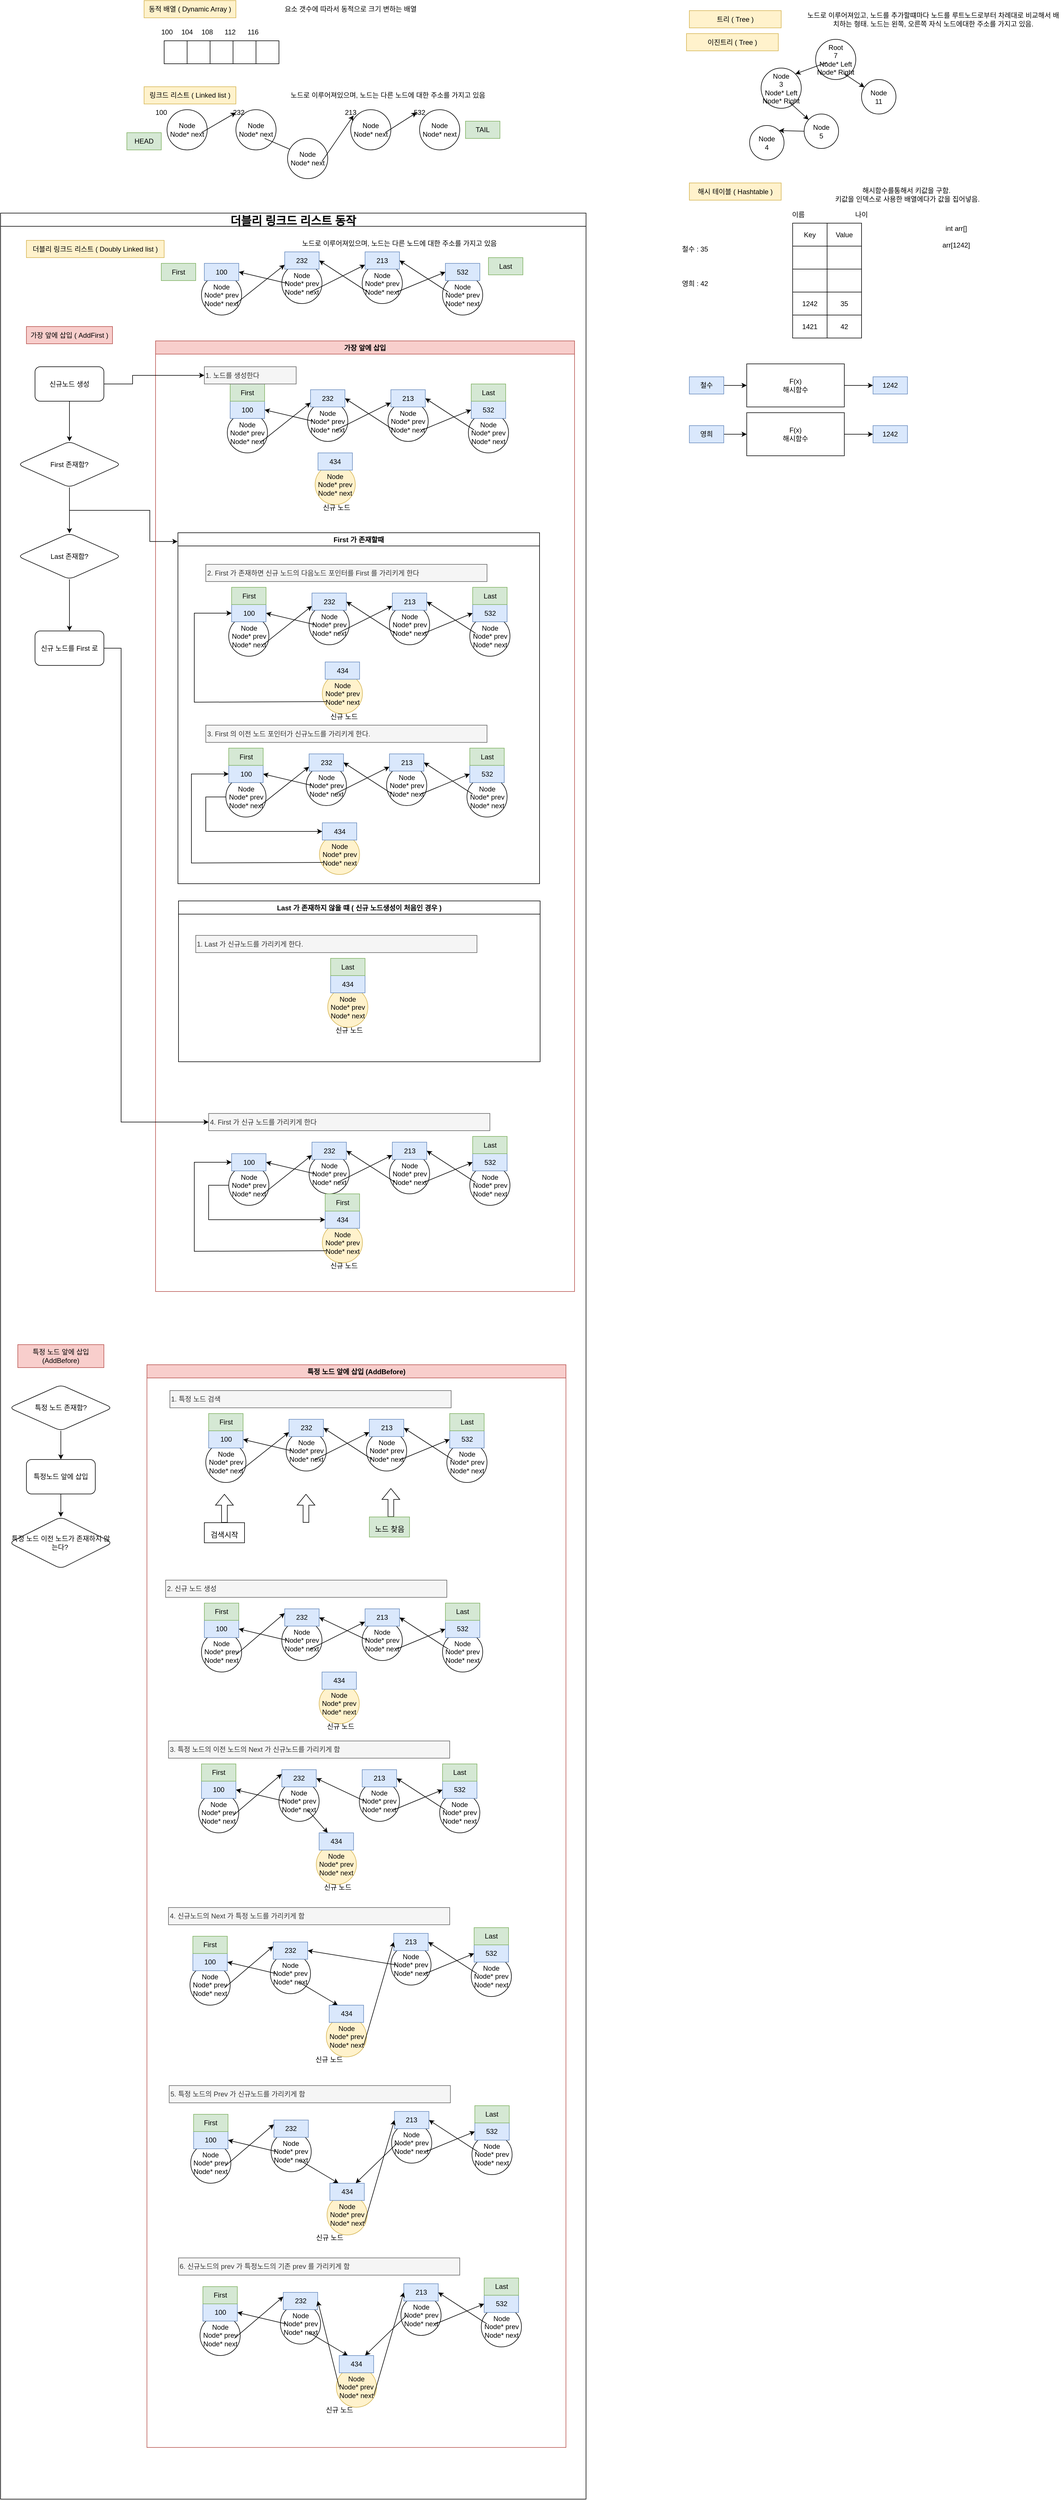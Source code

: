 <mxfile version="17.4.4" type="device"><diagram id="Dvk9fDkS7glPe8uBdGzZ" name="Page-1"><mxGraphModel dx="2565" dy="913" grid="1" gridSize="10" guides="1" tooltips="1" connect="1" arrows="1" fold="1" page="1" pageScale="1" pageWidth="827" pageHeight="1169" math="0" shadow="0"><root><mxCell id="0"/><mxCell id="1" parent="0"/><mxCell id="M79u2yoY8M_a-Q6WeCAt-149" value="더블리 링크드 리스트 동작" style="swimlane;fontSize=20;" vertex="1" parent="1"><mxGeometry x="-210" y="380" width="1020" height="3980" as="geometry"/></mxCell><mxCell id="M79u2yoY8M_a-Q6WeCAt-155" value="" style="edgeStyle=orthogonalEdgeStyle;rounded=0;orthogonalLoop=1;jettySize=auto;html=1;fontSize=20;" edge="1" parent="M79u2yoY8M_a-Q6WeCAt-149" source="M79u2yoY8M_a-Q6WeCAt-153" target="M79u2yoY8M_a-Q6WeCAt-154"><mxGeometry relative="1" as="geometry"/></mxCell><mxCell id="M79u2yoY8M_a-Q6WeCAt-153" value="특정 노드 존재함?" style="rhombus;whiteSpace=wrap;html=1;rounded=1;" vertex="1" parent="M79u2yoY8M_a-Q6WeCAt-149"><mxGeometry x="15" y="2040" width="180" height="80" as="geometry"/></mxCell><mxCell id="M79u2yoY8M_a-Q6WeCAt-292" value="" style="edgeStyle=orthogonalEdgeStyle;rounded=0;orthogonalLoop=1;jettySize=auto;html=1;fontSize=13;entryX=0.5;entryY=0;entryDx=0;entryDy=0;" edge="1" parent="M79u2yoY8M_a-Q6WeCAt-149" source="M79u2yoY8M_a-Q6WeCAt-154" target="M79u2yoY8M_a-Q6WeCAt-293"><mxGeometry relative="1" as="geometry"><mxPoint x="105" y="2300" as="targetPoint"/></mxGeometry></mxCell><mxCell id="M79u2yoY8M_a-Q6WeCAt-154" value="특정노드 앞에 삽입" style="whiteSpace=wrap;html=1;rounded=1;" vertex="1" parent="M79u2yoY8M_a-Q6WeCAt-149"><mxGeometry x="45" y="2170" width="120" height="60" as="geometry"/></mxCell><mxCell id="M79u2yoY8M_a-Q6WeCAt-293" value="특정 노드 이전 노드가 존재하지 않는다?&amp;nbsp;" style="rhombus;whiteSpace=wrap;html=1;rounded=1;" vertex="1" parent="M79u2yoY8M_a-Q6WeCAt-149"><mxGeometry x="15" y="2270" width="180" height="90" as="geometry"/></mxCell><mxCell id="M79u2yoY8M_a-Q6WeCAt-116" value="가장 앞에 삽입" style="swimlane;fillColor=#f8cecc;strokeColor=#b85450;" vertex="1" parent="1"><mxGeometry x="60" y="602.5" width="730" height="1655" as="geometry"/></mxCell><mxCell id="Oqul4F6R7U0hk8BpVa9s-1" value="동적 배열 ( Dynamic Array )" style="text;html=1;strokeColor=#d6b656;fillColor=#fff2cc;align=center;verticalAlign=middle;whiteSpace=wrap;rounded=0;" parent="1" vertex="1"><mxGeometry x="40" y="10" width="160" height="30" as="geometry"/></mxCell><mxCell id="Oqul4F6R7U0hk8BpVa9s-2" value="링크드 리스트 ( Linked list )" style="text;html=1;strokeColor=#d6b656;fillColor=#fff2cc;align=center;verticalAlign=middle;whiteSpace=wrap;rounded=0;" parent="1" vertex="1"><mxGeometry x="40" y="160" width="160" height="30" as="geometry"/></mxCell><mxCell id="Oqul4F6R7U0hk8BpVa9s-3" value="트리 ( Tree )" style="text;html=1;strokeColor=#d6b656;fillColor=#fff2cc;align=center;verticalAlign=middle;whiteSpace=wrap;rounded=0;" parent="1" vertex="1"><mxGeometry x="990" y="27.5" width="160" height="30" as="geometry"/></mxCell><mxCell id="Oqul4F6R7U0hk8BpVa9s-4" value="해시 테이블 ( Hashtable )" style="text;html=1;strokeColor=#d6b656;fillColor=#fff2cc;align=center;verticalAlign=middle;whiteSpace=wrap;rounded=0;" parent="1" vertex="1"><mxGeometry x="990" y="327.5" width="160" height="30" as="geometry"/></mxCell><mxCell id="Oqul4F6R7U0hk8BpVa9s-5" value="요소 갯수에 따라서 동적으로 크기 변하는 배열" style="text;html=1;strokeColor=none;fillColor=none;align=center;verticalAlign=middle;whiteSpace=wrap;rounded=0;" parent="1" vertex="1"><mxGeometry x="240" y="10" width="320" height="30" as="geometry"/></mxCell><mxCell id="Oqul4F6R7U0hk8BpVa9s-6" value="노드로 이루어져있으며, 노드는 다른 노드에 대한 주소를 가지고 있음" style="text;html=1;strokeColor=none;fillColor=none;align=center;verticalAlign=middle;whiteSpace=wrap;rounded=0;" parent="1" vertex="1"><mxGeometry x="240" y="160" width="450" height="30" as="geometry"/></mxCell><mxCell id="Oqul4F6R7U0hk8BpVa9s-7" value="Node&lt;br&gt;Node* next" style="ellipse;whiteSpace=wrap;html=1;aspect=fixed;" parent="1" vertex="1"><mxGeometry x="80" y="200" width="70" height="70" as="geometry"/></mxCell><mxCell id="Oqul4F6R7U0hk8BpVa9s-8" value="Node&lt;br&gt;Node* next" style="ellipse;whiteSpace=wrap;html=1;aspect=fixed;" parent="1" vertex="1"><mxGeometry x="200" y="200" width="70" height="70" as="geometry"/></mxCell><mxCell id="Oqul4F6R7U0hk8BpVa9s-9" value="" style="rounded=0;whiteSpace=wrap;html=1;" parent="1" vertex="1"><mxGeometry x="75" y="80" width="40" height="40" as="geometry"/></mxCell><mxCell id="Oqul4F6R7U0hk8BpVa9s-10" value="100" style="text;html=1;strokeColor=none;fillColor=none;align=center;verticalAlign=middle;whiteSpace=wrap;rounded=0;" parent="1" vertex="1"><mxGeometry x="50" y="50" width="60" height="30" as="geometry"/></mxCell><mxCell id="Oqul4F6R7U0hk8BpVa9s-11" value="" style="rounded=0;whiteSpace=wrap;html=1;" parent="1" vertex="1"><mxGeometry x="115" y="80" width="40" height="40" as="geometry"/></mxCell><mxCell id="Oqul4F6R7U0hk8BpVa9s-12" value="104" style="text;html=1;strokeColor=none;fillColor=none;align=center;verticalAlign=middle;whiteSpace=wrap;rounded=0;" parent="1" vertex="1"><mxGeometry x="85" y="50" width="60" height="30" as="geometry"/></mxCell><mxCell id="Oqul4F6R7U0hk8BpVa9s-13" value="" style="rounded=0;whiteSpace=wrap;html=1;" parent="1" vertex="1"><mxGeometry x="155" y="80" width="40" height="40" as="geometry"/></mxCell><mxCell id="Oqul4F6R7U0hk8BpVa9s-14" value="108" style="text;html=1;strokeColor=none;fillColor=none;align=center;verticalAlign=middle;whiteSpace=wrap;rounded=0;" parent="1" vertex="1"><mxGeometry x="120" y="50" width="60" height="30" as="geometry"/></mxCell><mxCell id="Oqul4F6R7U0hk8BpVa9s-15" value="" style="rounded=0;whiteSpace=wrap;html=1;" parent="1" vertex="1"><mxGeometry x="195" y="80" width="40" height="40" as="geometry"/></mxCell><mxCell id="Oqul4F6R7U0hk8BpVa9s-16" value="112" style="text;html=1;strokeColor=none;fillColor=none;align=center;verticalAlign=middle;whiteSpace=wrap;rounded=0;" parent="1" vertex="1"><mxGeometry x="160" y="50" width="60" height="30" as="geometry"/></mxCell><mxCell id="Oqul4F6R7U0hk8BpVa9s-17" value="" style="rounded=0;whiteSpace=wrap;html=1;" parent="1" vertex="1"><mxGeometry x="235" y="80" width="40" height="40" as="geometry"/></mxCell><mxCell id="Oqul4F6R7U0hk8BpVa9s-18" value="116" style="text;html=1;strokeColor=none;fillColor=none;align=center;verticalAlign=middle;whiteSpace=wrap;rounded=0;" parent="1" vertex="1"><mxGeometry x="200" y="50" width="60" height="30" as="geometry"/></mxCell><mxCell id="Oqul4F6R7U0hk8BpVa9s-19" value="100" style="text;html=1;strokeColor=none;fillColor=none;align=center;verticalAlign=middle;whiteSpace=wrap;rounded=0;" parent="1" vertex="1"><mxGeometry x="40" y="190" width="60" height="30" as="geometry"/></mxCell><mxCell id="Oqul4F6R7U0hk8BpVa9s-21" value="232" style="text;html=1;strokeColor=none;fillColor=none;align=center;verticalAlign=middle;whiteSpace=wrap;rounded=0;" parent="1" vertex="1"><mxGeometry x="175" y="190" width="60" height="30" as="geometry"/></mxCell><mxCell id="Oqul4F6R7U0hk8BpVa9s-23" value="" style="endArrow=classic;html=1;rounded=0;exitX=0.857;exitY=0.571;exitDx=0;exitDy=0;exitPerimeter=0;entryX=0.417;entryY=0.5;entryDx=0;entryDy=0;entryPerimeter=0;" parent="1" source="Oqul4F6R7U0hk8BpVa9s-7" target="Oqul4F6R7U0hk8BpVa9s-21" edge="1"><mxGeometry width="50" height="50" relative="1" as="geometry"><mxPoint x="420" y="300" as="sourcePoint"/><mxPoint x="470" y="250" as="targetPoint"/></mxGeometry></mxCell><mxCell id="Oqul4F6R7U0hk8BpVa9s-24" value="Node&lt;br&gt;Node* next" style="ellipse;whiteSpace=wrap;html=1;aspect=fixed;" parent="1" vertex="1"><mxGeometry x="400" y="200" width="70" height="70" as="geometry"/></mxCell><mxCell id="Oqul4F6R7U0hk8BpVa9s-25" value="Node&lt;br&gt;Node* next" style="ellipse;whiteSpace=wrap;html=1;aspect=fixed;" parent="1" vertex="1"><mxGeometry x="520" y="200" width="70" height="70" as="geometry"/></mxCell><mxCell id="Oqul4F6R7U0hk8BpVa9s-26" value="213" style="text;html=1;strokeColor=none;fillColor=none;align=center;verticalAlign=middle;whiteSpace=wrap;rounded=0;" parent="1" vertex="1"><mxGeometry x="370" y="190" width="60" height="30" as="geometry"/></mxCell><mxCell id="Oqul4F6R7U0hk8BpVa9s-27" value="532" style="text;html=1;strokeColor=none;fillColor=none;align=center;verticalAlign=middle;whiteSpace=wrap;rounded=0;" parent="1" vertex="1"><mxGeometry x="490" y="190" width="60" height="30" as="geometry"/></mxCell><mxCell id="Oqul4F6R7U0hk8BpVa9s-28" value="" style="endArrow=classic;html=1;rounded=0;exitX=0.857;exitY=0.571;exitDx=0;exitDy=0;exitPerimeter=0;entryX=0.417;entryY=0.5;entryDx=0;entryDy=0;entryPerimeter=0;" parent="1" source="Oqul4F6R7U0hk8BpVa9s-24" target="Oqul4F6R7U0hk8BpVa9s-27" edge="1"><mxGeometry width="50" height="50" relative="1" as="geometry"><mxPoint x="665" y="300" as="sourcePoint"/><mxPoint x="715" y="250" as="targetPoint"/></mxGeometry></mxCell><mxCell id="Oqul4F6R7U0hk8BpVa9s-29" value="" style="endArrow=classic;html=1;rounded=0;exitX=0.857;exitY=0.571;exitDx=0;exitDy=0;exitPerimeter=0;entryX=0.429;entryY=0.429;entryDx=0;entryDy=0;entryPerimeter=0;" parent="1" target="Oqul4F6R7U0hk8BpVa9s-30" edge="1"><mxGeometry width="50" height="50" relative="1" as="geometry"><mxPoint x="250.0" y="249.97" as="sourcePoint"/><mxPoint x="310.03" y="215" as="targetPoint"/></mxGeometry></mxCell><mxCell id="Oqul4F6R7U0hk8BpVa9s-30" value="Node&lt;br&gt;Node* next" style="ellipse;whiteSpace=wrap;html=1;aspect=fixed;" parent="1" vertex="1"><mxGeometry x="290" y="250" width="70" height="70" as="geometry"/></mxCell><mxCell id="Oqul4F6R7U0hk8BpVa9s-31" value="" style="endArrow=classic;html=1;rounded=0;exitX=0.857;exitY=0.571;exitDx=0;exitDy=0;exitPerimeter=0;entryX=0.583;entryY=0.667;entryDx=0;entryDy=0;entryPerimeter=0;" parent="1" source="Oqul4F6R7U0hk8BpVa9s-30" target="Oqul4F6R7U0hk8BpVa9s-26" edge="1"><mxGeometry width="50" height="50" relative="1" as="geometry"><mxPoint x="394.99" y="249.97" as="sourcePoint"/><mxPoint x="455.02" y="215" as="targetPoint"/></mxGeometry></mxCell><mxCell id="Oqul4F6R7U0hk8BpVa9s-32" value="노드로 이루어져있고, 노드를 추가할떄마다 노드를 루트노드로부터 차례대로 비교해서 배치하는 형태. 노드는 왼쪽, 오른쪽 자식 노드에대한 주소를 가지고 있음." style="text;html=1;strokeColor=none;fillColor=none;align=center;verticalAlign=middle;whiteSpace=wrap;rounded=0;" parent="1" vertex="1"><mxGeometry x="1190" y="27.5" width="450" height="30" as="geometry"/></mxCell><mxCell id="Oqul4F6R7U0hk8BpVa9s-33" value="Root&lt;br&gt;7&lt;br&gt;Node* Left&lt;br&gt;Node* Right" style="ellipse;whiteSpace=wrap;html=1;aspect=fixed;" parent="1" vertex="1"><mxGeometry x="1210" y="77.5" width="70" height="70" as="geometry"/></mxCell><mxCell id="Oqul4F6R7U0hk8BpVa9s-34" value="Node&lt;br&gt;3&lt;br&gt;Node* Left&lt;br&gt;Node* Right" style="ellipse;whiteSpace=wrap;html=1;aspect=fixed;" parent="1" vertex="1"><mxGeometry x="1115" y="127.5" width="70" height="70" as="geometry"/></mxCell><mxCell id="Oqul4F6R7U0hk8BpVa9s-35" value="" style="endArrow=classic;html=1;rounded=0;exitX=0.286;exitY=0.571;exitDx=0;exitDy=0;exitPerimeter=0;entryX=1;entryY=0;entryDx=0;entryDy=0;" parent="1" source="Oqul4F6R7U0hk8BpVa9s-33" target="Oqul4F6R7U0hk8BpVa9s-34" edge="1"><mxGeometry width="50" height="50" relative="1" as="geometry"><mxPoint x="1290" y="137.5" as="sourcePoint"/><mxPoint x="1340" y="87.5" as="targetPoint"/></mxGeometry></mxCell><mxCell id="Oqul4F6R7U0hk8BpVa9s-36" value="Node&lt;br&gt;11" style="ellipse;whiteSpace=wrap;html=1;aspect=fixed;" parent="1" vertex="1"><mxGeometry x="1290" y="147.5" width="60" height="60" as="geometry"/></mxCell><mxCell id="Oqul4F6R7U0hk8BpVa9s-37" value="" style="endArrow=classic;html=1;rounded=0;exitX=0.714;exitY=0.857;exitDx=0;exitDy=0;exitPerimeter=0;" parent="1" source="Oqul4F6R7U0hk8BpVa9s-33" target="Oqul4F6R7U0hk8BpVa9s-36" edge="1"><mxGeometry width="50" height="50" relative="1" as="geometry"><mxPoint x="1290" y="137.5" as="sourcePoint"/><mxPoint x="1370" y="127.5" as="targetPoint"/></mxGeometry></mxCell><mxCell id="Oqul4F6R7U0hk8BpVa9s-38" value="Node&lt;br&gt;5" style="ellipse;whiteSpace=wrap;html=1;aspect=fixed;" parent="1" vertex="1"><mxGeometry x="1190" y="207.5" width="60" height="60" as="geometry"/></mxCell><mxCell id="Oqul4F6R7U0hk8BpVa9s-39" value="" style="endArrow=classic;html=1;rounded=0;exitX=0.714;exitY=0.857;exitDx=0;exitDy=0;exitPerimeter=0;" parent="1" source="Oqul4F6R7U0hk8BpVa9s-34" target="Oqul4F6R7U0hk8BpVa9s-38" edge="1"><mxGeometry width="50" height="50" relative="1" as="geometry"><mxPoint x="1249.98" y="117.49" as="sourcePoint"/><mxPoint x="1285.038" y="140.859" as="targetPoint"/></mxGeometry></mxCell><mxCell id="Oqul4F6R7U0hk8BpVa9s-41" value="Node&lt;br&gt;4" style="ellipse;whiteSpace=wrap;html=1;aspect=fixed;" parent="1" vertex="1"><mxGeometry x="1095" y="227.5" width="60" height="60" as="geometry"/></mxCell><mxCell id="Oqul4F6R7U0hk8BpVa9s-42" value="" style="endArrow=classic;html=1;rounded=0;exitX=0;exitY=0.5;exitDx=0;exitDy=0;entryX=1;entryY=0;entryDx=0;entryDy=0;" parent="1" source="Oqul4F6R7U0hk8BpVa9s-38" target="Oqul4F6R7U0hk8BpVa9s-41" edge="1"><mxGeometry width="50" height="50" relative="1" as="geometry"><mxPoint x="1159.98" y="177.49" as="sourcePoint"/><mxPoint x="1188.787" y="206.287" as="targetPoint"/></mxGeometry></mxCell><mxCell id="Oqul4F6R7U0hk8BpVa9s-43" value="해시함수를통해서 키값을 구함.&amp;nbsp;&lt;br&gt;키값을 인덱스로 사용한 배열에다가 값을 집어넣음." style="text;html=1;strokeColor=none;fillColor=none;align=center;verticalAlign=middle;whiteSpace=wrap;rounded=0;" parent="1" vertex="1"><mxGeometry x="1190" y="327.5" width="360" height="40" as="geometry"/></mxCell><mxCell id="Oqul4F6R7U0hk8BpVa9s-65" value="" style="shape=table;startSize=0;container=1;collapsible=0;childLayout=tableLayout;" parent="1" vertex="1"><mxGeometry x="1170" y="397.5" width="120" height="200" as="geometry"/></mxCell><mxCell id="Oqul4F6R7U0hk8BpVa9s-66" value="" style="shape=tableRow;horizontal=0;startSize=0;swimlaneHead=0;swimlaneBody=0;top=0;left=0;bottom=0;right=0;collapsible=0;dropTarget=0;fillColor=none;points=[[0,0.5],[1,0.5]];portConstraint=eastwest;" parent="Oqul4F6R7U0hk8BpVa9s-65" vertex="1"><mxGeometry width="120" height="40" as="geometry"/></mxCell><mxCell id="Oqul4F6R7U0hk8BpVa9s-67" value="Key" style="shape=partialRectangle;html=1;whiteSpace=wrap;connectable=0;overflow=hidden;fillColor=none;top=0;left=0;bottom=0;right=0;pointerEvents=1;" parent="Oqul4F6R7U0hk8BpVa9s-66" vertex="1"><mxGeometry width="60" height="40" as="geometry"><mxRectangle width="60" height="40" as="alternateBounds"/></mxGeometry></mxCell><mxCell id="Oqul4F6R7U0hk8BpVa9s-68" value="Value" style="shape=partialRectangle;html=1;whiteSpace=wrap;connectable=0;overflow=hidden;fillColor=none;top=0;left=0;bottom=0;right=0;pointerEvents=1;" parent="Oqul4F6R7U0hk8BpVa9s-66" vertex="1"><mxGeometry x="60" width="60" height="40" as="geometry"><mxRectangle width="60" height="40" as="alternateBounds"/></mxGeometry></mxCell><mxCell id="Oqul4F6R7U0hk8BpVa9s-69" value="" style="shape=tableRow;horizontal=0;startSize=0;swimlaneHead=0;swimlaneBody=0;top=0;left=0;bottom=0;right=0;collapsible=0;dropTarget=0;fillColor=none;points=[[0,0.5],[1,0.5]];portConstraint=eastwest;" parent="Oqul4F6R7U0hk8BpVa9s-65" vertex="1"><mxGeometry y="40" width="120" height="40" as="geometry"/></mxCell><mxCell id="Oqul4F6R7U0hk8BpVa9s-70" value="" style="shape=partialRectangle;html=1;whiteSpace=wrap;connectable=0;overflow=hidden;fillColor=none;top=0;left=0;bottom=0;right=0;pointerEvents=1;" parent="Oqul4F6R7U0hk8BpVa9s-69" vertex="1"><mxGeometry width="60" height="40" as="geometry"><mxRectangle width="60" height="40" as="alternateBounds"/></mxGeometry></mxCell><mxCell id="Oqul4F6R7U0hk8BpVa9s-71" value="" style="shape=partialRectangle;html=1;whiteSpace=wrap;connectable=0;overflow=hidden;fillColor=none;top=0;left=0;bottom=0;right=0;pointerEvents=1;" parent="Oqul4F6R7U0hk8BpVa9s-69" vertex="1"><mxGeometry x="60" width="60" height="40" as="geometry"><mxRectangle width="60" height="40" as="alternateBounds"/></mxGeometry></mxCell><mxCell id="Oqul4F6R7U0hk8BpVa9s-72" value="" style="shape=tableRow;horizontal=0;startSize=0;swimlaneHead=0;swimlaneBody=0;top=0;left=0;bottom=0;right=0;collapsible=0;dropTarget=0;fillColor=none;points=[[0,0.5],[1,0.5]];portConstraint=eastwest;" parent="Oqul4F6R7U0hk8BpVa9s-65" vertex="1"><mxGeometry y="80" width="120" height="40" as="geometry"/></mxCell><mxCell id="Oqul4F6R7U0hk8BpVa9s-73" value="" style="shape=partialRectangle;html=1;whiteSpace=wrap;connectable=0;overflow=hidden;fillColor=none;top=0;left=0;bottom=0;right=0;pointerEvents=1;" parent="Oqul4F6R7U0hk8BpVa9s-72" vertex="1"><mxGeometry width="60" height="40" as="geometry"><mxRectangle width="60" height="40" as="alternateBounds"/></mxGeometry></mxCell><mxCell id="Oqul4F6R7U0hk8BpVa9s-74" value="" style="shape=partialRectangle;html=1;whiteSpace=wrap;connectable=0;overflow=hidden;fillColor=none;top=0;left=0;bottom=0;right=0;pointerEvents=1;" parent="Oqul4F6R7U0hk8BpVa9s-72" vertex="1"><mxGeometry x="60" width="60" height="40" as="geometry"><mxRectangle width="60" height="40" as="alternateBounds"/></mxGeometry></mxCell><mxCell id="Oqul4F6R7U0hk8BpVa9s-75" value="" style="shape=tableRow;horizontal=0;startSize=0;swimlaneHead=0;swimlaneBody=0;top=0;left=0;bottom=0;right=0;collapsible=0;dropTarget=0;fillColor=none;points=[[0,0.5],[1,0.5]];portConstraint=eastwest;" parent="Oqul4F6R7U0hk8BpVa9s-65" vertex="1"><mxGeometry y="120" width="120" height="40" as="geometry"/></mxCell><mxCell id="Oqul4F6R7U0hk8BpVa9s-76" value="1242" style="shape=partialRectangle;html=1;whiteSpace=wrap;connectable=0;overflow=hidden;fillColor=none;top=0;left=0;bottom=0;right=0;pointerEvents=1;" parent="Oqul4F6R7U0hk8BpVa9s-75" vertex="1"><mxGeometry width="60" height="40" as="geometry"><mxRectangle width="60" height="40" as="alternateBounds"/></mxGeometry></mxCell><mxCell id="Oqul4F6R7U0hk8BpVa9s-77" value="35" style="shape=partialRectangle;html=1;whiteSpace=wrap;connectable=0;overflow=hidden;fillColor=none;top=0;left=0;bottom=0;right=0;pointerEvents=1;" parent="Oqul4F6R7U0hk8BpVa9s-75" vertex="1"><mxGeometry x="60" width="60" height="40" as="geometry"><mxRectangle width="60" height="40" as="alternateBounds"/></mxGeometry></mxCell><mxCell id="Oqul4F6R7U0hk8BpVa9s-78" value="" style="shape=tableRow;horizontal=0;startSize=0;swimlaneHead=0;swimlaneBody=0;top=0;left=0;bottom=0;right=0;collapsible=0;dropTarget=0;fillColor=none;points=[[0,0.5],[1,0.5]];portConstraint=eastwest;" parent="Oqul4F6R7U0hk8BpVa9s-65" vertex="1"><mxGeometry y="160" width="120" height="40" as="geometry"/></mxCell><mxCell id="Oqul4F6R7U0hk8BpVa9s-79" value="1421" style="shape=partialRectangle;html=1;whiteSpace=wrap;connectable=0;overflow=hidden;fillColor=none;top=0;left=0;bottom=0;right=0;pointerEvents=1;" parent="Oqul4F6R7U0hk8BpVa9s-78" vertex="1"><mxGeometry width="60" height="40" as="geometry"><mxRectangle width="60" height="40" as="alternateBounds"/></mxGeometry></mxCell><mxCell id="Oqul4F6R7U0hk8BpVa9s-80" value="42" style="shape=partialRectangle;html=1;whiteSpace=wrap;connectable=0;overflow=hidden;fillColor=none;top=0;left=0;bottom=0;right=0;pointerEvents=1;" parent="Oqul4F6R7U0hk8BpVa9s-78" vertex="1"><mxGeometry x="60" width="60" height="40" as="geometry"><mxRectangle width="60" height="40" as="alternateBounds"/></mxGeometry></mxCell><mxCell id="Oqul4F6R7U0hk8BpVa9s-81" value="철수 : 35" style="text;html=1;strokeColor=none;fillColor=none;align=center;verticalAlign=middle;whiteSpace=wrap;rounded=0;" parent="1" vertex="1"><mxGeometry x="970" y="427.5" width="60" height="30" as="geometry"/></mxCell><mxCell id="Oqul4F6R7U0hk8BpVa9s-82" value="영희 : 42" style="text;html=1;strokeColor=none;fillColor=none;align=center;verticalAlign=middle;whiteSpace=wrap;rounded=0;" parent="1" vertex="1"><mxGeometry x="970" y="487.5" width="60" height="30" as="geometry"/></mxCell><mxCell id="Oqul4F6R7U0hk8BpVa9s-83" value="int arr[]&lt;br&gt;&lt;br&gt;arr[1242]&lt;br&gt;&lt;br&gt;" style="text;html=1;strokeColor=none;fillColor=none;align=center;verticalAlign=middle;whiteSpace=wrap;rounded=0;" parent="1" vertex="1"><mxGeometry x="1370" y="387.5" width="170" height="80" as="geometry"/></mxCell><mxCell id="Oqul4F6R7U0hk8BpVa9s-84" value="이름" style="text;html=1;strokeColor=none;fillColor=none;align=center;verticalAlign=middle;whiteSpace=wrap;rounded=0;" parent="1" vertex="1"><mxGeometry x="1150" y="367.5" width="60" height="30" as="geometry"/></mxCell><mxCell id="Oqul4F6R7U0hk8BpVa9s-85" value="나이" style="text;html=1;strokeColor=none;fillColor=none;align=center;verticalAlign=middle;whiteSpace=wrap;rounded=0;" parent="1" vertex="1"><mxGeometry x="1260" y="367.5" width="60" height="30" as="geometry"/></mxCell><mxCell id="Oqul4F6R7U0hk8BpVa9s-88" value="" style="edgeStyle=orthogonalEdgeStyle;rounded=0;orthogonalLoop=1;jettySize=auto;html=1;" parent="1" source="Oqul4F6R7U0hk8BpVa9s-86" target="Oqul4F6R7U0hk8BpVa9s-87" edge="1"><mxGeometry relative="1" as="geometry"/></mxCell><mxCell id="Oqul4F6R7U0hk8BpVa9s-86" value="철수" style="text;html=1;strokeColor=#6c8ebf;fillColor=#dae8fc;align=center;verticalAlign=middle;whiteSpace=wrap;rounded=0;" parent="1" vertex="1"><mxGeometry x="990" y="665" width="60" height="30" as="geometry"/></mxCell><mxCell id="Oqul4F6R7U0hk8BpVa9s-90" value="" style="edgeStyle=orthogonalEdgeStyle;rounded=0;orthogonalLoop=1;jettySize=auto;html=1;" parent="1" source="Oqul4F6R7U0hk8BpVa9s-87" target="Oqul4F6R7U0hk8BpVa9s-89" edge="1"><mxGeometry relative="1" as="geometry"/></mxCell><mxCell id="Oqul4F6R7U0hk8BpVa9s-87" value="F(x)&lt;br&gt;해시함수" style="rounded=0;whiteSpace=wrap;html=1;" parent="1" vertex="1"><mxGeometry x="1090" y="642.5" width="170" height="75" as="geometry"/></mxCell><mxCell id="Oqul4F6R7U0hk8BpVa9s-89" value="1242" style="text;html=1;strokeColor=#6c8ebf;fillColor=#dae8fc;align=center;verticalAlign=middle;whiteSpace=wrap;rounded=0;" parent="1" vertex="1"><mxGeometry x="1310" y="665" width="60" height="30" as="geometry"/></mxCell><mxCell id="Oqul4F6R7U0hk8BpVa9s-91" value="" style="edgeStyle=orthogonalEdgeStyle;rounded=0;orthogonalLoop=1;jettySize=auto;html=1;" parent="1" source="Oqul4F6R7U0hk8BpVa9s-92" target="Oqul4F6R7U0hk8BpVa9s-94" edge="1"><mxGeometry relative="1" as="geometry"/></mxCell><mxCell id="Oqul4F6R7U0hk8BpVa9s-92" value="영희" style="text;html=1;strokeColor=#6c8ebf;fillColor=#dae8fc;align=center;verticalAlign=middle;whiteSpace=wrap;rounded=0;" parent="1" vertex="1"><mxGeometry x="990" y="750" width="60" height="30" as="geometry"/></mxCell><mxCell id="Oqul4F6R7U0hk8BpVa9s-93" value="" style="edgeStyle=orthogonalEdgeStyle;rounded=0;orthogonalLoop=1;jettySize=auto;html=1;" parent="1" source="Oqul4F6R7U0hk8BpVa9s-94" target="Oqul4F6R7U0hk8BpVa9s-95" edge="1"><mxGeometry relative="1" as="geometry"/></mxCell><mxCell id="Oqul4F6R7U0hk8BpVa9s-94" value="F(x)&lt;br&gt;해시함수" style="rounded=0;whiteSpace=wrap;html=1;" parent="1" vertex="1"><mxGeometry x="1090" y="727.5" width="170" height="75" as="geometry"/></mxCell><mxCell id="Oqul4F6R7U0hk8BpVa9s-95" value="1242" style="text;html=1;strokeColor=#6c8ebf;fillColor=#dae8fc;align=center;verticalAlign=middle;whiteSpace=wrap;rounded=0;" parent="1" vertex="1"><mxGeometry x="1310" y="750" width="60" height="30" as="geometry"/></mxCell><mxCell id="Oqul4F6R7U0hk8BpVa9s-96" value="이진트리 ( Tree )" style="text;html=1;strokeColor=#d6b656;fillColor=#fff2cc;align=center;verticalAlign=middle;whiteSpace=wrap;rounded=0;" parent="1" vertex="1"><mxGeometry x="985" y="67.5" width="160" height="30" as="geometry"/></mxCell><mxCell id="TgCi0uKCxlFL8ro_Q8MT-1" value="HEAD" style="text;html=1;strokeColor=#82b366;fillColor=#d5e8d4;align=center;verticalAlign=middle;whiteSpace=wrap;rounded=0;" parent="1" vertex="1"><mxGeometry x="10" y="240" width="60" height="30" as="geometry"/></mxCell><mxCell id="TgCi0uKCxlFL8ro_Q8MT-2" value="TAIL" style="text;html=1;strokeColor=#82b366;fillColor=#d5e8d4;align=center;verticalAlign=middle;whiteSpace=wrap;rounded=0;" parent="1" vertex="1"><mxGeometry x="600" y="220" width="60" height="30" as="geometry"/></mxCell><mxCell id="M79u2yoY8M_a-Q6WeCAt-1" value="더블리 링크드 리스트 ( Doubly Linked list )" style="text;html=1;strokeColor=#d6b656;fillColor=#fff2cc;align=center;verticalAlign=middle;whiteSpace=wrap;rounded=0;" vertex="1" parent="1"><mxGeometry x="-165" y="427.5" width="240" height="30" as="geometry"/></mxCell><mxCell id="M79u2yoY8M_a-Q6WeCAt-2" value="노드로 이루어져있으며, 노드는 다른 노드에 대한 주소를 가지고 있음" style="text;html=1;strokeColor=none;fillColor=none;align=center;verticalAlign=middle;whiteSpace=wrap;rounded=0;" vertex="1" parent="1"><mxGeometry x="260" y="417.5" width="450" height="30" as="geometry"/></mxCell><mxCell id="M79u2yoY8M_a-Q6WeCAt-3" value="Node&lt;br&gt;Node* prev&lt;br&gt;Node* next" style="ellipse;whiteSpace=wrap;html=1;aspect=fixed;" vertex="1" parent="1"><mxGeometry x="140" y="487.5" width="70" height="70" as="geometry"/></mxCell><mxCell id="M79u2yoY8M_a-Q6WeCAt-4" value="Node&lt;br&gt;Node* prev&lt;br&gt;Node* next" style="ellipse;whiteSpace=wrap;html=1;aspect=fixed;" vertex="1" parent="1"><mxGeometry x="280" y="467.5" width="70" height="70" as="geometry"/></mxCell><mxCell id="M79u2yoY8M_a-Q6WeCAt-5" value="100" style="text;html=1;strokeColor=#6c8ebf;fillColor=#dae8fc;align=center;verticalAlign=middle;whiteSpace=wrap;rounded=0;" vertex="1" parent="1"><mxGeometry x="145" y="467.5" width="60" height="30" as="geometry"/></mxCell><mxCell id="M79u2yoY8M_a-Q6WeCAt-6" value="232" style="text;html=1;strokeColor=#6c8ebf;fillColor=#dae8fc;align=center;verticalAlign=middle;whiteSpace=wrap;rounded=0;" vertex="1" parent="1"><mxGeometry x="285" y="447.5" width="60" height="30" as="geometry"/></mxCell><mxCell id="M79u2yoY8M_a-Q6WeCAt-7" value="" style="endArrow=classic;html=1;rounded=0;entryX=0;entryY=0.75;entryDx=0;entryDy=0;" edge="1" target="M79u2yoY8M_a-Q6WeCAt-6" parent="1"><mxGeometry width="50" height="50" relative="1" as="geometry"><mxPoint x="200" y="537.5" as="sourcePoint"/><mxPoint x="490" y="517.5" as="targetPoint"/></mxGeometry></mxCell><mxCell id="M79u2yoY8M_a-Q6WeCAt-8" value="Node&lt;br&gt;Node* prev&lt;br&gt;Node* next" style="ellipse;whiteSpace=wrap;html=1;aspect=fixed;" vertex="1" parent="1"><mxGeometry x="420" y="467.5" width="70" height="70" as="geometry"/></mxCell><mxCell id="M79u2yoY8M_a-Q6WeCAt-9" value="Node&lt;br&gt;Node* prev&lt;br&gt;Node* next" style="ellipse;whiteSpace=wrap;html=1;aspect=fixed;" vertex="1" parent="1"><mxGeometry x="560" y="487.5" width="70" height="70" as="geometry"/></mxCell><mxCell id="M79u2yoY8M_a-Q6WeCAt-10" value="213" style="text;html=1;strokeColor=#6c8ebf;fillColor=#dae8fc;align=center;verticalAlign=middle;whiteSpace=wrap;rounded=0;" vertex="1" parent="1"><mxGeometry x="425" y="447.5" width="60" height="30" as="geometry"/></mxCell><mxCell id="M79u2yoY8M_a-Q6WeCAt-11" value="532" style="text;html=1;strokeColor=#6c8ebf;fillColor=#dae8fc;align=center;verticalAlign=middle;whiteSpace=wrap;rounded=0;" vertex="1" parent="1"><mxGeometry x="565" y="467.5" width="60" height="30" as="geometry"/></mxCell><mxCell id="M79u2yoY8M_a-Q6WeCAt-12" value="" style="endArrow=classic;html=1;rounded=0;exitX=0.857;exitY=0.714;exitDx=0;exitDy=0;exitPerimeter=0;entryX=0;entryY=0.5;entryDx=0;entryDy=0;" edge="1" source="M79u2yoY8M_a-Q6WeCAt-8" target="M79u2yoY8M_a-Q6WeCAt-11" parent="1"><mxGeometry width="50" height="50" relative="1" as="geometry"><mxPoint x="685" y="567.5" as="sourcePoint"/><mxPoint x="540" y="472.5" as="targetPoint"/></mxGeometry></mxCell><mxCell id="M79u2yoY8M_a-Q6WeCAt-15" value="" style="endArrow=classic;html=1;rounded=0;exitX=0.714;exitY=0.714;exitDx=0;exitDy=0;exitPerimeter=0;entryX=0;entryY=0.75;entryDx=0;entryDy=0;" edge="1" source="M79u2yoY8M_a-Q6WeCAt-4" target="M79u2yoY8M_a-Q6WeCAt-10" parent="1"><mxGeometry width="50" height="50" relative="1" as="geometry"><mxPoint x="369.99" y="557.47" as="sourcePoint"/><mxPoint x="475.02" y="482.5" as="targetPoint"/></mxGeometry></mxCell><mxCell id="M79u2yoY8M_a-Q6WeCAt-16" value="First" style="text;html=1;strokeColor=#82b366;fillColor=#d5e8d4;align=center;verticalAlign=middle;whiteSpace=wrap;rounded=0;" vertex="1" parent="1"><mxGeometry x="70" y="467.5" width="60" height="30" as="geometry"/></mxCell><mxCell id="M79u2yoY8M_a-Q6WeCAt-17" value="Last" style="text;html=1;strokeColor=#82b366;fillColor=#d5e8d4;align=center;verticalAlign=middle;whiteSpace=wrap;rounded=0;" vertex="1" parent="1"><mxGeometry x="640" y="457.5" width="60" height="30" as="geometry"/></mxCell><mxCell id="M79u2yoY8M_a-Q6WeCAt-20" value="" style="endArrow=classic;html=1;rounded=0;entryX=1;entryY=0.5;entryDx=0;entryDy=0;exitX=0.143;exitY=0.429;exitDx=0;exitDy=0;exitPerimeter=0;" edge="1" parent="1" source="M79u2yoY8M_a-Q6WeCAt-9" target="M79u2yoY8M_a-Q6WeCAt-10"><mxGeometry width="50" height="50" relative="1" as="geometry"><mxPoint x="570" y="527.5" as="sourcePoint"/><mxPoint x="565" y="507.5" as="targetPoint"/></mxGeometry></mxCell><mxCell id="M79u2yoY8M_a-Q6WeCAt-21" value="" style="endArrow=classic;html=1;rounded=0;entryX=1;entryY=0.5;entryDx=0;entryDy=0;exitX=0.143;exitY=0.714;exitDx=0;exitDy=0;exitPerimeter=0;" edge="1" parent="1" source="M79u2yoY8M_a-Q6WeCAt-8" target="M79u2yoY8M_a-Q6WeCAt-6"><mxGeometry width="50" height="50" relative="1" as="geometry"><mxPoint x="580.01" y="527.53" as="sourcePoint"/><mxPoint x="495" y="472.5" as="targetPoint"/></mxGeometry></mxCell><mxCell id="M79u2yoY8M_a-Q6WeCAt-22" value="" style="endArrow=classic;html=1;rounded=0;entryX=1;entryY=0.5;entryDx=0;entryDy=0;exitX=0.143;exitY=0.5;exitDx=0;exitDy=0;exitPerimeter=0;" edge="1" parent="1" source="M79u2yoY8M_a-Q6WeCAt-4" target="M79u2yoY8M_a-Q6WeCAt-5"><mxGeometry width="50" height="50" relative="1" as="geometry"><mxPoint x="440.01" y="527.48" as="sourcePoint"/><mxPoint x="355" y="472.5" as="targetPoint"/></mxGeometry></mxCell><mxCell id="M79u2yoY8M_a-Q6WeCAt-23" value="가장 앞에 삽입 ( AddFirst )" style="text;html=1;strokeColor=#b85450;fillColor=#f8cecc;align=center;verticalAlign=middle;whiteSpace=wrap;rounded=0;" vertex="1" parent="1"><mxGeometry x="-165" y="577.5" width="150" height="30" as="geometry"/></mxCell><mxCell id="M79u2yoY8M_a-Q6WeCAt-24" value="Node&lt;br&gt;Node* prev&lt;br&gt;Node* next" style="ellipse;whiteSpace=wrap;html=1;aspect=fixed;" vertex="1" parent="1"><mxGeometry x="185" y="727.5" width="70" height="70" as="geometry"/></mxCell><mxCell id="M79u2yoY8M_a-Q6WeCAt-25" value="Node&lt;br&gt;Node* prev&lt;br&gt;Node* next" style="ellipse;whiteSpace=wrap;html=1;aspect=fixed;" vertex="1" parent="1"><mxGeometry x="325" y="707.5" width="70" height="70" as="geometry"/></mxCell><mxCell id="M79u2yoY8M_a-Q6WeCAt-26" value="100" style="text;html=1;strokeColor=#6c8ebf;fillColor=#dae8fc;align=center;verticalAlign=middle;whiteSpace=wrap;rounded=0;" vertex="1" parent="1"><mxGeometry x="190" y="707.5" width="60" height="30" as="geometry"/></mxCell><mxCell id="M79u2yoY8M_a-Q6WeCAt-27" value="232" style="text;html=1;strokeColor=#6c8ebf;fillColor=#dae8fc;align=center;verticalAlign=middle;whiteSpace=wrap;rounded=0;" vertex="1" parent="1"><mxGeometry x="330" y="687.5" width="60" height="30" as="geometry"/></mxCell><mxCell id="M79u2yoY8M_a-Q6WeCAt-28" value="" style="endArrow=classic;html=1;rounded=0;entryX=0;entryY=0.75;entryDx=0;entryDy=0;" edge="1" target="M79u2yoY8M_a-Q6WeCAt-27" parent="1"><mxGeometry width="50" height="50" relative="1" as="geometry"><mxPoint x="245" y="777.5" as="sourcePoint"/><mxPoint x="535" y="757.5" as="targetPoint"/></mxGeometry></mxCell><mxCell id="M79u2yoY8M_a-Q6WeCAt-29" value="Node&lt;br&gt;Node* prev&lt;br&gt;Node* next" style="ellipse;whiteSpace=wrap;html=1;aspect=fixed;" vertex="1" parent="1"><mxGeometry x="465" y="707.5" width="70" height="70" as="geometry"/></mxCell><mxCell id="M79u2yoY8M_a-Q6WeCAt-30" value="Node&lt;br&gt;Node* prev&lt;br&gt;Node* next" style="ellipse;whiteSpace=wrap;html=1;aspect=fixed;" vertex="1" parent="1"><mxGeometry x="605" y="727.5" width="70" height="70" as="geometry"/></mxCell><mxCell id="M79u2yoY8M_a-Q6WeCAt-31" value="213" style="text;html=1;strokeColor=#6c8ebf;fillColor=#dae8fc;align=center;verticalAlign=middle;whiteSpace=wrap;rounded=0;" vertex="1" parent="1"><mxGeometry x="470" y="687.5" width="60" height="30" as="geometry"/></mxCell><mxCell id="M79u2yoY8M_a-Q6WeCAt-32" value="532" style="text;html=1;strokeColor=#6c8ebf;fillColor=#dae8fc;align=center;verticalAlign=middle;whiteSpace=wrap;rounded=0;" vertex="1" parent="1"><mxGeometry x="610" y="707.5" width="60" height="30" as="geometry"/></mxCell><mxCell id="M79u2yoY8M_a-Q6WeCAt-33" value="" style="endArrow=classic;html=1;rounded=0;exitX=0.857;exitY=0.714;exitDx=0;exitDy=0;exitPerimeter=0;entryX=0;entryY=0.5;entryDx=0;entryDy=0;" edge="1" source="M79u2yoY8M_a-Q6WeCAt-29" target="M79u2yoY8M_a-Q6WeCAt-32" parent="1"><mxGeometry width="50" height="50" relative="1" as="geometry"><mxPoint x="730" y="807.5" as="sourcePoint"/><mxPoint x="585" y="712.5" as="targetPoint"/></mxGeometry></mxCell><mxCell id="M79u2yoY8M_a-Q6WeCAt-34" value="" style="endArrow=classic;html=1;rounded=0;exitX=0.714;exitY=0.714;exitDx=0;exitDy=0;exitPerimeter=0;entryX=0;entryY=0.75;entryDx=0;entryDy=0;" edge="1" source="M79u2yoY8M_a-Q6WeCAt-25" target="M79u2yoY8M_a-Q6WeCAt-31" parent="1"><mxGeometry width="50" height="50" relative="1" as="geometry"><mxPoint x="414.99" y="797.47" as="sourcePoint"/><mxPoint x="520.02" y="722.5" as="targetPoint"/></mxGeometry></mxCell><mxCell id="M79u2yoY8M_a-Q6WeCAt-35" value="First" style="text;html=1;strokeColor=#82b366;fillColor=#d5e8d4;align=center;verticalAlign=middle;whiteSpace=wrap;rounded=0;" vertex="1" parent="1"><mxGeometry x="190" y="677.5" width="60" height="30" as="geometry"/></mxCell><mxCell id="M79u2yoY8M_a-Q6WeCAt-36" value="Last" style="text;html=1;strokeColor=#82b366;fillColor=#d5e8d4;align=center;verticalAlign=middle;whiteSpace=wrap;rounded=0;" vertex="1" parent="1"><mxGeometry x="610" y="677.5" width="60" height="30" as="geometry"/></mxCell><mxCell id="M79u2yoY8M_a-Q6WeCAt-37" value="" style="endArrow=classic;html=1;rounded=0;entryX=1;entryY=0.5;entryDx=0;entryDy=0;exitX=0.143;exitY=0.429;exitDx=0;exitDy=0;exitPerimeter=0;" edge="1" source="M79u2yoY8M_a-Q6WeCAt-30" target="M79u2yoY8M_a-Q6WeCAt-31" parent="1"><mxGeometry width="50" height="50" relative="1" as="geometry"><mxPoint x="615" y="767.5" as="sourcePoint"/><mxPoint x="610" y="747.5" as="targetPoint"/></mxGeometry></mxCell><mxCell id="M79u2yoY8M_a-Q6WeCAt-38" value="" style="endArrow=classic;html=1;rounded=0;entryX=1;entryY=0.5;entryDx=0;entryDy=0;exitX=0.143;exitY=0.714;exitDx=0;exitDy=0;exitPerimeter=0;" edge="1" source="M79u2yoY8M_a-Q6WeCAt-29" target="M79u2yoY8M_a-Q6WeCAt-27" parent="1"><mxGeometry width="50" height="50" relative="1" as="geometry"><mxPoint x="625.01" y="767.53" as="sourcePoint"/><mxPoint x="540" y="712.5" as="targetPoint"/></mxGeometry></mxCell><mxCell id="M79u2yoY8M_a-Q6WeCAt-39" value="" style="endArrow=classic;html=1;rounded=0;entryX=1;entryY=0.5;entryDx=0;entryDy=0;exitX=0.143;exitY=0.5;exitDx=0;exitDy=0;exitPerimeter=0;" edge="1" source="M79u2yoY8M_a-Q6WeCAt-25" target="M79u2yoY8M_a-Q6WeCAt-26" parent="1"><mxGeometry width="50" height="50" relative="1" as="geometry"><mxPoint x="485.01" y="767.48" as="sourcePoint"/><mxPoint x="400" y="712.5" as="targetPoint"/></mxGeometry></mxCell><mxCell id="M79u2yoY8M_a-Q6WeCAt-40" value="Node&lt;br&gt;Node* prev&lt;br&gt;Node* next" style="ellipse;whiteSpace=wrap;html=1;aspect=fixed;fillColor=#fff2cc;strokeColor=#d6b656;" vertex="1" parent="1"><mxGeometry x="338" y="817.5" width="70" height="70" as="geometry"/></mxCell><mxCell id="M79u2yoY8M_a-Q6WeCAt-41" value="434" style="text;html=1;strokeColor=#6c8ebf;fillColor=#dae8fc;align=center;verticalAlign=middle;whiteSpace=wrap;rounded=0;" vertex="1" parent="1"><mxGeometry x="343" y="797.5" width="60" height="30" as="geometry"/></mxCell><mxCell id="M79u2yoY8M_a-Q6WeCAt-42" value="신규 노드" style="text;html=1;strokeColor=none;fillColor=none;align=center;verticalAlign=middle;whiteSpace=wrap;rounded=0;" vertex="1" parent="1"><mxGeometry x="348" y="877.5" width="55" height="30" as="geometry"/></mxCell><mxCell id="M79u2yoY8M_a-Q6WeCAt-43" value="1. 노드를 생성한다" style="text;html=1;strokeColor=#666666;fillColor=#f5f5f5;align=left;verticalAlign=middle;whiteSpace=wrap;rounded=0;fontColor=#333333;" vertex="1" parent="1"><mxGeometry x="145" y="647.5" width="160" height="30" as="geometry"/></mxCell><mxCell id="M79u2yoY8M_a-Q6WeCAt-44" value="2. First 가 존재하면 신규 노드의 다음노드 포인터를 First 를 가리키게 한다" style="text;html=1;strokeColor=#666666;fillColor=#f5f5f5;align=left;verticalAlign=middle;whiteSpace=wrap;rounded=0;fontColor=#333333;" vertex="1" parent="1"><mxGeometry x="147.5" y="991.5" width="490" height="30" as="geometry"/></mxCell><mxCell id="M79u2yoY8M_a-Q6WeCAt-45" value="Node&lt;br&gt;Node* prev&lt;br&gt;Node* next" style="ellipse;whiteSpace=wrap;html=1;aspect=fixed;" vertex="1" parent="1"><mxGeometry x="187.5" y="1081.5" width="70" height="70" as="geometry"/></mxCell><mxCell id="M79u2yoY8M_a-Q6WeCAt-46" value="Node&lt;br&gt;Node* prev&lt;br&gt;Node* next" style="ellipse;whiteSpace=wrap;html=1;aspect=fixed;" vertex="1" parent="1"><mxGeometry x="327.5" y="1061.5" width="70" height="70" as="geometry"/></mxCell><mxCell id="M79u2yoY8M_a-Q6WeCAt-47" value="100" style="text;html=1;strokeColor=#6c8ebf;fillColor=#dae8fc;align=center;verticalAlign=middle;whiteSpace=wrap;rounded=0;" vertex="1" parent="1"><mxGeometry x="192.5" y="1061.5" width="60" height="30" as="geometry"/></mxCell><mxCell id="M79u2yoY8M_a-Q6WeCAt-48" value="232" style="text;html=1;strokeColor=#6c8ebf;fillColor=#dae8fc;align=center;verticalAlign=middle;whiteSpace=wrap;rounded=0;" vertex="1" parent="1"><mxGeometry x="332.5" y="1041.5" width="60" height="30" as="geometry"/></mxCell><mxCell id="M79u2yoY8M_a-Q6WeCAt-49" value="" style="endArrow=classic;html=1;rounded=0;entryX=0;entryY=0.75;entryDx=0;entryDy=0;" edge="1" target="M79u2yoY8M_a-Q6WeCAt-48" parent="1"><mxGeometry width="50" height="50" relative="1" as="geometry"><mxPoint x="247.5" y="1131.5" as="sourcePoint"/><mxPoint x="537.5" y="1111.5" as="targetPoint"/></mxGeometry></mxCell><mxCell id="M79u2yoY8M_a-Q6WeCAt-50" value="Node&lt;br&gt;Node* prev&lt;br&gt;Node* next" style="ellipse;whiteSpace=wrap;html=1;aspect=fixed;" vertex="1" parent="1"><mxGeometry x="467.5" y="1061.5" width="70" height="70" as="geometry"/></mxCell><mxCell id="M79u2yoY8M_a-Q6WeCAt-51" value="Node&lt;br&gt;Node* prev&lt;br&gt;Node* next" style="ellipse;whiteSpace=wrap;html=1;aspect=fixed;" vertex="1" parent="1"><mxGeometry x="607.5" y="1081.5" width="70" height="70" as="geometry"/></mxCell><mxCell id="M79u2yoY8M_a-Q6WeCAt-52" value="213" style="text;html=1;strokeColor=#6c8ebf;fillColor=#dae8fc;align=center;verticalAlign=middle;whiteSpace=wrap;rounded=0;" vertex="1" parent="1"><mxGeometry x="472.5" y="1041.5" width="60" height="30" as="geometry"/></mxCell><mxCell id="M79u2yoY8M_a-Q6WeCAt-53" value="532" style="text;html=1;strokeColor=#6c8ebf;fillColor=#dae8fc;align=center;verticalAlign=middle;whiteSpace=wrap;rounded=0;" vertex="1" parent="1"><mxGeometry x="612.5" y="1061.5" width="60" height="30" as="geometry"/></mxCell><mxCell id="M79u2yoY8M_a-Q6WeCAt-54" value="" style="endArrow=classic;html=1;rounded=0;exitX=0.857;exitY=0.714;exitDx=0;exitDy=0;exitPerimeter=0;entryX=0;entryY=0.5;entryDx=0;entryDy=0;" edge="1" source="M79u2yoY8M_a-Q6WeCAt-50" target="M79u2yoY8M_a-Q6WeCAt-53" parent="1"><mxGeometry width="50" height="50" relative="1" as="geometry"><mxPoint x="732.5" y="1161.5" as="sourcePoint"/><mxPoint x="587.5" y="1066.5" as="targetPoint"/></mxGeometry></mxCell><mxCell id="M79u2yoY8M_a-Q6WeCAt-55" value="" style="endArrow=classic;html=1;rounded=0;exitX=0.714;exitY=0.714;exitDx=0;exitDy=0;exitPerimeter=0;entryX=0;entryY=0.75;entryDx=0;entryDy=0;" edge="1" source="M79u2yoY8M_a-Q6WeCAt-46" target="M79u2yoY8M_a-Q6WeCAt-52" parent="1"><mxGeometry width="50" height="50" relative="1" as="geometry"><mxPoint x="417.49" y="1151.47" as="sourcePoint"/><mxPoint x="522.52" y="1076.5" as="targetPoint"/></mxGeometry></mxCell><mxCell id="M79u2yoY8M_a-Q6WeCAt-56" value="First" style="text;html=1;strokeColor=#82b366;fillColor=#d5e8d4;align=center;verticalAlign=middle;whiteSpace=wrap;rounded=0;" vertex="1" parent="1"><mxGeometry x="192.5" y="1031.5" width="60" height="30" as="geometry"/></mxCell><mxCell id="M79u2yoY8M_a-Q6WeCAt-57" value="Last" style="text;html=1;strokeColor=#82b366;fillColor=#d5e8d4;align=center;verticalAlign=middle;whiteSpace=wrap;rounded=0;" vertex="1" parent="1"><mxGeometry x="612.5" y="1031.5" width="60" height="30" as="geometry"/></mxCell><mxCell id="M79u2yoY8M_a-Q6WeCAt-58" value="" style="endArrow=classic;html=1;rounded=0;entryX=1;entryY=0.5;entryDx=0;entryDy=0;exitX=0.143;exitY=0.429;exitDx=0;exitDy=0;exitPerimeter=0;" edge="1" source="M79u2yoY8M_a-Q6WeCAt-51" target="M79u2yoY8M_a-Q6WeCAt-52" parent="1"><mxGeometry width="50" height="50" relative="1" as="geometry"><mxPoint x="617.5" y="1121.5" as="sourcePoint"/><mxPoint x="612.5" y="1101.5" as="targetPoint"/></mxGeometry></mxCell><mxCell id="M79u2yoY8M_a-Q6WeCAt-59" value="" style="endArrow=classic;html=1;rounded=0;entryX=1;entryY=0.5;entryDx=0;entryDy=0;exitX=0.143;exitY=0.714;exitDx=0;exitDy=0;exitPerimeter=0;" edge="1" source="M79u2yoY8M_a-Q6WeCAt-50" target="M79u2yoY8M_a-Q6WeCAt-48" parent="1"><mxGeometry width="50" height="50" relative="1" as="geometry"><mxPoint x="627.51" y="1121.53" as="sourcePoint"/><mxPoint x="542.5" y="1066.5" as="targetPoint"/></mxGeometry></mxCell><mxCell id="M79u2yoY8M_a-Q6WeCAt-60" value="" style="endArrow=classic;html=1;rounded=0;entryX=1;entryY=0.5;entryDx=0;entryDy=0;exitX=0.143;exitY=0.5;exitDx=0;exitDy=0;exitPerimeter=0;" edge="1" source="M79u2yoY8M_a-Q6WeCAt-46" target="M79u2yoY8M_a-Q6WeCAt-47" parent="1"><mxGeometry width="50" height="50" relative="1" as="geometry"><mxPoint x="487.51" y="1121.48" as="sourcePoint"/><mxPoint x="402.5" y="1066.5" as="targetPoint"/></mxGeometry></mxCell><mxCell id="M79u2yoY8M_a-Q6WeCAt-61" value="Node&lt;br&gt;Node* prev&lt;br&gt;Node* next" style="ellipse;whiteSpace=wrap;html=1;aspect=fixed;fillColor=#fff2cc;strokeColor=#d6b656;" vertex="1" parent="1"><mxGeometry x="350.5" y="1181.5" width="70" height="70" as="geometry"/></mxCell><mxCell id="M79u2yoY8M_a-Q6WeCAt-62" value="434" style="text;html=1;strokeColor=#6c8ebf;fillColor=#dae8fc;align=center;verticalAlign=middle;whiteSpace=wrap;rounded=0;" vertex="1" parent="1"><mxGeometry x="355.5" y="1161.5" width="60" height="30" as="geometry"/></mxCell><mxCell id="M79u2yoY8M_a-Q6WeCAt-63" value="신규 노드" style="text;html=1;strokeColor=none;fillColor=none;align=center;verticalAlign=middle;whiteSpace=wrap;rounded=0;" vertex="1" parent="1"><mxGeometry x="360.5" y="1241.5" width="55" height="30" as="geometry"/></mxCell><mxCell id="M79u2yoY8M_a-Q6WeCAt-64" value="" style="endArrow=classic;html=1;rounded=0;entryX=0;entryY=0.5;entryDx=0;entryDy=0;" edge="1" parent="1" target="M79u2yoY8M_a-Q6WeCAt-47"><mxGeometry width="50" height="50" relative="1" as="geometry"><mxPoint x="357.5" y="1230.5" as="sourcePoint"/><mxPoint x="342.5" y="1074" as="targetPoint"/><Array as="points"><mxPoint x="127.5" y="1231.5"/><mxPoint x="127.5" y="1076.5"/></Array></mxGeometry></mxCell><mxCell id="M79u2yoY8M_a-Q6WeCAt-65" value="3. First 의 이전 노드 포인터가 신규노드를 가리키게 한다." style="text;html=1;strokeColor=#666666;fillColor=#f5f5f5;align=left;verticalAlign=middle;whiteSpace=wrap;rounded=0;fontColor=#333333;" vertex="1" parent="1"><mxGeometry x="147.5" y="1271.5" width="490" height="30" as="geometry"/></mxCell><mxCell id="M79u2yoY8M_a-Q6WeCAt-66" value="Node&lt;br&gt;Node* prev&lt;br&gt;Node* next" style="ellipse;whiteSpace=wrap;html=1;aspect=fixed;" vertex="1" parent="1"><mxGeometry x="182.5" y="1361.5" width="70" height="70" as="geometry"/></mxCell><mxCell id="M79u2yoY8M_a-Q6WeCAt-67" value="Node&lt;br&gt;Node* prev&lt;br&gt;Node* next" style="ellipse;whiteSpace=wrap;html=1;aspect=fixed;" vertex="1" parent="1"><mxGeometry x="322.5" y="1341.5" width="70" height="70" as="geometry"/></mxCell><mxCell id="M79u2yoY8M_a-Q6WeCAt-68" value="100" style="text;html=1;strokeColor=#6c8ebf;fillColor=#dae8fc;align=center;verticalAlign=middle;whiteSpace=wrap;rounded=0;" vertex="1" parent="1"><mxGeometry x="187.5" y="1341.5" width="60" height="30" as="geometry"/></mxCell><mxCell id="M79u2yoY8M_a-Q6WeCAt-69" value="232" style="text;html=1;strokeColor=#6c8ebf;fillColor=#dae8fc;align=center;verticalAlign=middle;whiteSpace=wrap;rounded=0;" vertex="1" parent="1"><mxGeometry x="327.5" y="1321.5" width="60" height="30" as="geometry"/></mxCell><mxCell id="M79u2yoY8M_a-Q6WeCAt-70" value="" style="endArrow=classic;html=1;rounded=0;entryX=0;entryY=0.75;entryDx=0;entryDy=0;" edge="1" target="M79u2yoY8M_a-Q6WeCAt-69" parent="1"><mxGeometry width="50" height="50" relative="1" as="geometry"><mxPoint x="242.5" y="1411.5" as="sourcePoint"/><mxPoint x="532.5" y="1391.5" as="targetPoint"/></mxGeometry></mxCell><mxCell id="M79u2yoY8M_a-Q6WeCAt-71" value="Node&lt;br&gt;Node* prev&lt;br&gt;Node* next" style="ellipse;whiteSpace=wrap;html=1;aspect=fixed;" vertex="1" parent="1"><mxGeometry x="462.5" y="1341.5" width="70" height="70" as="geometry"/></mxCell><mxCell id="M79u2yoY8M_a-Q6WeCAt-72" value="Node&lt;br&gt;Node* prev&lt;br&gt;Node* next" style="ellipse;whiteSpace=wrap;html=1;aspect=fixed;" vertex="1" parent="1"><mxGeometry x="602.5" y="1361.5" width="70" height="70" as="geometry"/></mxCell><mxCell id="M79u2yoY8M_a-Q6WeCAt-73" value="213" style="text;html=1;strokeColor=#6c8ebf;fillColor=#dae8fc;align=center;verticalAlign=middle;whiteSpace=wrap;rounded=0;" vertex="1" parent="1"><mxGeometry x="467.5" y="1321.5" width="60" height="30" as="geometry"/></mxCell><mxCell id="M79u2yoY8M_a-Q6WeCAt-74" value="532" style="text;html=1;strokeColor=#6c8ebf;fillColor=#dae8fc;align=center;verticalAlign=middle;whiteSpace=wrap;rounded=0;" vertex="1" parent="1"><mxGeometry x="607.5" y="1341.5" width="60" height="30" as="geometry"/></mxCell><mxCell id="M79u2yoY8M_a-Q6WeCAt-75" value="" style="endArrow=classic;html=1;rounded=0;exitX=0.857;exitY=0.714;exitDx=0;exitDy=0;exitPerimeter=0;entryX=0;entryY=0.5;entryDx=0;entryDy=0;" edge="1" source="M79u2yoY8M_a-Q6WeCAt-71" target="M79u2yoY8M_a-Q6WeCAt-74" parent="1"><mxGeometry width="50" height="50" relative="1" as="geometry"><mxPoint x="727.5" y="1441.5" as="sourcePoint"/><mxPoint x="582.5" y="1346.5" as="targetPoint"/></mxGeometry></mxCell><mxCell id="M79u2yoY8M_a-Q6WeCAt-76" value="" style="endArrow=classic;html=1;rounded=0;exitX=0.714;exitY=0.714;exitDx=0;exitDy=0;exitPerimeter=0;entryX=0;entryY=0.75;entryDx=0;entryDy=0;" edge="1" source="M79u2yoY8M_a-Q6WeCAt-67" target="M79u2yoY8M_a-Q6WeCAt-73" parent="1"><mxGeometry width="50" height="50" relative="1" as="geometry"><mxPoint x="412.49" y="1431.47" as="sourcePoint"/><mxPoint x="517.52" y="1356.5" as="targetPoint"/></mxGeometry></mxCell><mxCell id="M79u2yoY8M_a-Q6WeCAt-77" value="First" style="text;html=1;strokeColor=#82b366;fillColor=#d5e8d4;align=center;verticalAlign=middle;whiteSpace=wrap;rounded=0;" vertex="1" parent="1"><mxGeometry x="187.5" y="1311.5" width="60" height="30" as="geometry"/></mxCell><mxCell id="M79u2yoY8M_a-Q6WeCAt-78" value="Last" style="text;html=1;strokeColor=#82b366;fillColor=#d5e8d4;align=center;verticalAlign=middle;whiteSpace=wrap;rounded=0;" vertex="1" parent="1"><mxGeometry x="607.5" y="1311.5" width="60" height="30" as="geometry"/></mxCell><mxCell id="M79u2yoY8M_a-Q6WeCAt-79" value="" style="endArrow=classic;html=1;rounded=0;entryX=1;entryY=0.5;entryDx=0;entryDy=0;exitX=0.143;exitY=0.429;exitDx=0;exitDy=0;exitPerimeter=0;" edge="1" source="M79u2yoY8M_a-Q6WeCAt-72" target="M79u2yoY8M_a-Q6WeCAt-73" parent="1"><mxGeometry width="50" height="50" relative="1" as="geometry"><mxPoint x="612.5" y="1401.5" as="sourcePoint"/><mxPoint x="607.5" y="1381.5" as="targetPoint"/></mxGeometry></mxCell><mxCell id="M79u2yoY8M_a-Q6WeCAt-80" value="" style="endArrow=classic;html=1;rounded=0;entryX=1;entryY=0.5;entryDx=0;entryDy=0;exitX=0.143;exitY=0.714;exitDx=0;exitDy=0;exitPerimeter=0;" edge="1" source="M79u2yoY8M_a-Q6WeCAt-71" target="M79u2yoY8M_a-Q6WeCAt-69" parent="1"><mxGeometry width="50" height="50" relative="1" as="geometry"><mxPoint x="622.51" y="1401.53" as="sourcePoint"/><mxPoint x="537.5" y="1346.5" as="targetPoint"/></mxGeometry></mxCell><mxCell id="M79u2yoY8M_a-Q6WeCAt-81" value="" style="endArrow=classic;html=1;rounded=0;entryX=1;entryY=0.5;entryDx=0;entryDy=0;exitX=0.143;exitY=0.5;exitDx=0;exitDy=0;exitPerimeter=0;" edge="1" source="M79u2yoY8M_a-Q6WeCAt-67" target="M79u2yoY8M_a-Q6WeCAt-68" parent="1"><mxGeometry width="50" height="50" relative="1" as="geometry"><mxPoint x="482.51" y="1401.48" as="sourcePoint"/><mxPoint x="397.5" y="1346.5" as="targetPoint"/></mxGeometry></mxCell><mxCell id="M79u2yoY8M_a-Q6WeCAt-82" value="Node&lt;br&gt;Node* prev&lt;br&gt;Node* next" style="ellipse;whiteSpace=wrap;html=1;aspect=fixed;fillColor=#fff2cc;strokeColor=#d6b656;" vertex="1" parent="1"><mxGeometry x="345.5" y="1461.5" width="70" height="70" as="geometry"/></mxCell><mxCell id="M79u2yoY8M_a-Q6WeCAt-83" value="434" style="text;html=1;strokeColor=#6c8ebf;fillColor=#dae8fc;align=center;verticalAlign=middle;whiteSpace=wrap;rounded=0;" vertex="1" parent="1"><mxGeometry x="350.5" y="1441.5" width="60" height="30" as="geometry"/></mxCell><mxCell id="M79u2yoY8M_a-Q6WeCAt-84" value="" style="endArrow=classic;html=1;rounded=0;entryX=0;entryY=0.5;entryDx=0;entryDy=0;" edge="1" target="M79u2yoY8M_a-Q6WeCAt-68" parent="1"><mxGeometry width="50" height="50" relative="1" as="geometry"><mxPoint x="352.5" y="1510.5" as="sourcePoint"/><mxPoint x="337.5" y="1354" as="targetPoint"/><Array as="points"><mxPoint x="122.5" y="1511.5"/><mxPoint x="122.5" y="1356.5"/></Array></mxGeometry></mxCell><mxCell id="M79u2yoY8M_a-Q6WeCAt-86" value="" style="endArrow=classic;html=1;rounded=0;entryX=0;entryY=0.5;entryDx=0;entryDy=0;exitX=0;exitY=0.5;exitDx=0;exitDy=0;" edge="1" parent="1" source="M79u2yoY8M_a-Q6WeCAt-66" target="M79u2yoY8M_a-Q6WeCAt-83"><mxGeometry width="50" height="50" relative="1" as="geometry"><mxPoint x="252.5" y="1421.5" as="sourcePoint"/><mxPoint x="337.5" y="1354" as="targetPoint"/><Array as="points"><mxPoint x="147.5" y="1396.5"/><mxPoint x="147.5" y="1456.5"/></Array></mxGeometry></mxCell><mxCell id="M79u2yoY8M_a-Q6WeCAt-87" value="4. First 가 신규 노드를 가리키게 한다" style="text;html=1;strokeColor=#666666;fillColor=#f5f5f5;align=left;verticalAlign=middle;whiteSpace=wrap;rounded=0;fontColor=#333333;" vertex="1" parent="1"><mxGeometry x="152.5" y="1947.5" width="490" height="30" as="geometry"/></mxCell><mxCell id="M79u2yoY8M_a-Q6WeCAt-88" value="Node&lt;br&gt;Node* prev&lt;br&gt;Node* next" style="ellipse;whiteSpace=wrap;html=1;aspect=fixed;" vertex="1" parent="1"><mxGeometry x="187.5" y="2037.5" width="70" height="70" as="geometry"/></mxCell><mxCell id="M79u2yoY8M_a-Q6WeCAt-89" value="Node&lt;br&gt;Node* prev&lt;br&gt;Node* next" style="ellipse;whiteSpace=wrap;html=1;aspect=fixed;" vertex="1" parent="1"><mxGeometry x="327.5" y="2017.5" width="70" height="70" as="geometry"/></mxCell><mxCell id="M79u2yoY8M_a-Q6WeCAt-90" value="100" style="text;html=1;strokeColor=#6c8ebf;fillColor=#dae8fc;align=center;verticalAlign=middle;whiteSpace=wrap;rounded=0;" vertex="1" parent="1"><mxGeometry x="192.5" y="2017.5" width="60" height="30" as="geometry"/></mxCell><mxCell id="M79u2yoY8M_a-Q6WeCAt-91" value="232" style="text;html=1;strokeColor=#6c8ebf;fillColor=#dae8fc;align=center;verticalAlign=middle;whiteSpace=wrap;rounded=0;" vertex="1" parent="1"><mxGeometry x="332.5" y="1997.5" width="60" height="30" as="geometry"/></mxCell><mxCell id="M79u2yoY8M_a-Q6WeCAt-92" value="" style="endArrow=classic;html=1;rounded=0;entryX=0;entryY=0.75;entryDx=0;entryDy=0;" edge="1" target="M79u2yoY8M_a-Q6WeCAt-91" parent="1"><mxGeometry width="50" height="50" relative="1" as="geometry"><mxPoint x="247.5" y="2087.5" as="sourcePoint"/><mxPoint x="537.5" y="2067.5" as="targetPoint"/></mxGeometry></mxCell><mxCell id="M79u2yoY8M_a-Q6WeCAt-93" value="Node&lt;br&gt;Node* prev&lt;br&gt;Node* next" style="ellipse;whiteSpace=wrap;html=1;aspect=fixed;" vertex="1" parent="1"><mxGeometry x="467.5" y="2017.5" width="70" height="70" as="geometry"/></mxCell><mxCell id="M79u2yoY8M_a-Q6WeCAt-94" value="Node&lt;br&gt;Node* prev&lt;br&gt;Node* next" style="ellipse;whiteSpace=wrap;html=1;aspect=fixed;" vertex="1" parent="1"><mxGeometry x="607.5" y="2037.5" width="70" height="70" as="geometry"/></mxCell><mxCell id="M79u2yoY8M_a-Q6WeCAt-95" value="213" style="text;html=1;strokeColor=#6c8ebf;fillColor=#dae8fc;align=center;verticalAlign=middle;whiteSpace=wrap;rounded=0;" vertex="1" parent="1"><mxGeometry x="472.5" y="1997.5" width="60" height="30" as="geometry"/></mxCell><mxCell id="M79u2yoY8M_a-Q6WeCAt-96" value="532" style="text;html=1;strokeColor=#6c8ebf;fillColor=#dae8fc;align=center;verticalAlign=middle;whiteSpace=wrap;rounded=0;" vertex="1" parent="1"><mxGeometry x="612.5" y="2017.5" width="60" height="30" as="geometry"/></mxCell><mxCell id="M79u2yoY8M_a-Q6WeCAt-97" value="" style="endArrow=classic;html=1;rounded=0;exitX=0.857;exitY=0.714;exitDx=0;exitDy=0;exitPerimeter=0;entryX=0;entryY=0.5;entryDx=0;entryDy=0;" edge="1" source="M79u2yoY8M_a-Q6WeCAt-93" target="M79u2yoY8M_a-Q6WeCAt-96" parent="1"><mxGeometry width="50" height="50" relative="1" as="geometry"><mxPoint x="732.5" y="2117.5" as="sourcePoint"/><mxPoint x="587.5" y="2022.5" as="targetPoint"/></mxGeometry></mxCell><mxCell id="M79u2yoY8M_a-Q6WeCAt-98" value="" style="endArrow=classic;html=1;rounded=0;exitX=0.714;exitY=0.714;exitDx=0;exitDy=0;exitPerimeter=0;entryX=0;entryY=0.75;entryDx=0;entryDy=0;" edge="1" source="M79u2yoY8M_a-Q6WeCAt-89" target="M79u2yoY8M_a-Q6WeCAt-95" parent="1"><mxGeometry width="50" height="50" relative="1" as="geometry"><mxPoint x="417.49" y="2107.47" as="sourcePoint"/><mxPoint x="522.52" y="2032.5" as="targetPoint"/></mxGeometry></mxCell><mxCell id="M79u2yoY8M_a-Q6WeCAt-100" value="Last" style="text;html=1;strokeColor=#82b366;fillColor=#d5e8d4;align=center;verticalAlign=middle;whiteSpace=wrap;rounded=0;" vertex="1" parent="1"><mxGeometry x="612.5" y="1987.5" width="60" height="30" as="geometry"/></mxCell><mxCell id="M79u2yoY8M_a-Q6WeCAt-101" value="" style="endArrow=classic;html=1;rounded=0;entryX=1;entryY=0.5;entryDx=0;entryDy=0;exitX=0.143;exitY=0.429;exitDx=0;exitDy=0;exitPerimeter=0;" edge="1" source="M79u2yoY8M_a-Q6WeCAt-94" target="M79u2yoY8M_a-Q6WeCAt-95" parent="1"><mxGeometry width="50" height="50" relative="1" as="geometry"><mxPoint x="617.5" y="2077.5" as="sourcePoint"/><mxPoint x="612.5" y="2057.5" as="targetPoint"/></mxGeometry></mxCell><mxCell id="M79u2yoY8M_a-Q6WeCAt-102" value="" style="endArrow=classic;html=1;rounded=0;entryX=1;entryY=0.5;entryDx=0;entryDy=0;exitX=0.143;exitY=0.714;exitDx=0;exitDy=0;exitPerimeter=0;" edge="1" source="M79u2yoY8M_a-Q6WeCAt-93" target="M79u2yoY8M_a-Q6WeCAt-91" parent="1"><mxGeometry width="50" height="50" relative="1" as="geometry"><mxPoint x="627.51" y="2077.53" as="sourcePoint"/><mxPoint x="542.5" y="2022.5" as="targetPoint"/></mxGeometry></mxCell><mxCell id="M79u2yoY8M_a-Q6WeCAt-103" value="" style="endArrow=classic;html=1;rounded=0;entryX=1;entryY=0.5;entryDx=0;entryDy=0;exitX=0.143;exitY=0.5;exitDx=0;exitDy=0;exitPerimeter=0;" edge="1" source="M79u2yoY8M_a-Q6WeCAt-89" target="M79u2yoY8M_a-Q6WeCAt-90" parent="1"><mxGeometry width="50" height="50" relative="1" as="geometry"><mxPoint x="487.51" y="2077.48" as="sourcePoint"/><mxPoint x="402.5" y="2022.5" as="targetPoint"/></mxGeometry></mxCell><mxCell id="M79u2yoY8M_a-Q6WeCAt-104" value="Node&lt;br&gt;Node* prev&lt;br&gt;Node* next" style="ellipse;whiteSpace=wrap;html=1;aspect=fixed;fillColor=#fff2cc;strokeColor=#d6b656;" vertex="1" parent="1"><mxGeometry x="350.5" y="2137.5" width="70" height="70" as="geometry"/></mxCell><mxCell id="M79u2yoY8M_a-Q6WeCAt-105" value="434" style="text;html=1;strokeColor=#6c8ebf;fillColor=#dae8fc;align=center;verticalAlign=middle;whiteSpace=wrap;rounded=0;" vertex="1" parent="1"><mxGeometry x="355.5" y="2117.5" width="60" height="30" as="geometry"/></mxCell><mxCell id="M79u2yoY8M_a-Q6WeCAt-106" value="" style="endArrow=classic;html=1;rounded=0;entryX=0;entryY=0.5;entryDx=0;entryDy=0;" edge="1" target="M79u2yoY8M_a-Q6WeCAt-90" parent="1"><mxGeometry width="50" height="50" relative="1" as="geometry"><mxPoint x="357.5" y="2186.5" as="sourcePoint"/><mxPoint x="342.5" y="2030" as="targetPoint"/><Array as="points"><mxPoint x="127.5" y="2187.5"/><mxPoint x="127.5" y="2032.5"/></Array></mxGeometry></mxCell><mxCell id="M79u2yoY8M_a-Q6WeCAt-107" value="신규 노드" style="text;html=1;strokeColor=none;fillColor=none;align=center;verticalAlign=middle;whiteSpace=wrap;rounded=0;" vertex="1" parent="1"><mxGeometry x="360.5" y="2197.5" width="55" height="30" as="geometry"/></mxCell><mxCell id="M79u2yoY8M_a-Q6WeCAt-108" value="" style="endArrow=classic;html=1;rounded=0;entryX=0;entryY=0.5;entryDx=0;entryDy=0;exitX=0;exitY=0.5;exitDx=0;exitDy=0;" edge="1" source="M79u2yoY8M_a-Q6WeCAt-88" target="M79u2yoY8M_a-Q6WeCAt-105" parent="1"><mxGeometry width="50" height="50" relative="1" as="geometry"><mxPoint x="257.5" y="2097.5" as="sourcePoint"/><mxPoint x="342.5" y="2030" as="targetPoint"/><Array as="points"><mxPoint x="152.5" y="2072.5"/><mxPoint x="152.5" y="2132.5"/></Array></mxGeometry></mxCell><mxCell id="M79u2yoY8M_a-Q6WeCAt-109" value="First" style="text;html=1;strokeColor=#82b366;fillColor=#d5e8d4;align=center;verticalAlign=middle;whiteSpace=wrap;rounded=0;" vertex="1" parent="1"><mxGeometry x="355.5" y="2087.5" width="60" height="30" as="geometry"/></mxCell><mxCell id="M79u2yoY8M_a-Q6WeCAt-112" value="" style="edgeStyle=orthogonalEdgeStyle;rounded=0;orthogonalLoop=1;jettySize=auto;html=1;" edge="1" parent="1" source="M79u2yoY8M_a-Q6WeCAt-110" target="M79u2yoY8M_a-Q6WeCAt-111"><mxGeometry relative="1" as="geometry"/></mxCell><mxCell id="M79u2yoY8M_a-Q6WeCAt-118" style="edgeStyle=orthogonalEdgeStyle;rounded=0;orthogonalLoop=1;jettySize=auto;html=1;entryX=0;entryY=0.5;entryDx=0;entryDy=0;" edge="1" parent="1" source="M79u2yoY8M_a-Q6WeCAt-110" target="M79u2yoY8M_a-Q6WeCAt-43"><mxGeometry relative="1" as="geometry"><mxPoint x="70" y="677.5" as="targetPoint"/><Array as="points"><mxPoint x="20" y="677.5"/><mxPoint x="20" y="662.5"/></Array></mxGeometry></mxCell><mxCell id="M79u2yoY8M_a-Q6WeCAt-110" value="신규노드 생성" style="rounded=1;whiteSpace=wrap;html=1;" vertex="1" parent="1"><mxGeometry x="-150" y="647.5" width="120" height="60" as="geometry"/></mxCell><mxCell id="M79u2yoY8M_a-Q6WeCAt-114" value="" style="edgeStyle=orthogonalEdgeStyle;rounded=0;orthogonalLoop=1;jettySize=auto;html=1;" edge="1" parent="1" source="M79u2yoY8M_a-Q6WeCAt-111" target="M79u2yoY8M_a-Q6WeCAt-113"><mxGeometry relative="1" as="geometry"/></mxCell><mxCell id="M79u2yoY8M_a-Q6WeCAt-121" style="edgeStyle=orthogonalEdgeStyle;rounded=0;orthogonalLoop=1;jettySize=auto;html=1;entryX=-0.001;entryY=0.025;entryDx=0;entryDy=0;entryPerimeter=0;" edge="1" parent="1" source="M79u2yoY8M_a-Q6WeCAt-111" target="M79u2yoY8M_a-Q6WeCAt-120"><mxGeometry relative="1" as="geometry"><Array as="points"><mxPoint x="-90" y="897.5"/><mxPoint x="50" y="897.5"/><mxPoint x="50" y="951.5"/></Array></mxGeometry></mxCell><mxCell id="M79u2yoY8M_a-Q6WeCAt-111" value="First 존재함?" style="rhombus;whiteSpace=wrap;html=1;rounded=1;" vertex="1" parent="1"><mxGeometry x="-180" y="777.5" width="180" height="80" as="geometry"/></mxCell><mxCell id="M79u2yoY8M_a-Q6WeCAt-146" value="" style="edgeStyle=orthogonalEdgeStyle;rounded=0;orthogonalLoop=1;jettySize=auto;html=1;" edge="1" parent="1" source="M79u2yoY8M_a-Q6WeCAt-113" target="M79u2yoY8M_a-Q6WeCAt-145"><mxGeometry relative="1" as="geometry"/></mxCell><mxCell id="M79u2yoY8M_a-Q6WeCAt-113" value="Last 존재함?" style="rhombus;whiteSpace=wrap;html=1;rounded=1;" vertex="1" parent="1"><mxGeometry x="-180" y="937.5" width="180" height="80" as="geometry"/></mxCell><mxCell id="M79u2yoY8M_a-Q6WeCAt-120" value="First 가 존재할때" style="swimlane;" vertex="1" parent="1"><mxGeometry x="99" y="936.5" width="630" height="611" as="geometry"/></mxCell><mxCell id="M79u2yoY8M_a-Q6WeCAt-122" value="Last 가 존재하지 않을 떄 ( 신규 노드생성이 처음인 경우 )" style="swimlane;" vertex="1" parent="1"><mxGeometry x="100" y="1577.5" width="630" height="280" as="geometry"/></mxCell><mxCell id="M79u2yoY8M_a-Q6WeCAt-123" value="Node&lt;br&gt;Node* prev&lt;br&gt;Node* next" style="ellipse;whiteSpace=wrap;html=1;aspect=fixed;fillColor=#fff2cc;strokeColor=#d6b656;" vertex="1" parent="M79u2yoY8M_a-Q6WeCAt-122"><mxGeometry x="260" y="150" width="70" height="70" as="geometry"/></mxCell><mxCell id="M79u2yoY8M_a-Q6WeCAt-124" value="434" style="text;html=1;strokeColor=#6c8ebf;fillColor=#dae8fc;align=center;verticalAlign=middle;whiteSpace=wrap;rounded=0;" vertex="1" parent="M79u2yoY8M_a-Q6WeCAt-122"><mxGeometry x="265" y="130" width="60" height="30" as="geometry"/></mxCell><mxCell id="M79u2yoY8M_a-Q6WeCAt-125" value="Last" style="text;html=1;strokeColor=#82b366;fillColor=#d5e8d4;align=center;verticalAlign=middle;whiteSpace=wrap;rounded=0;" vertex="1" parent="M79u2yoY8M_a-Q6WeCAt-122"><mxGeometry x="265" y="100" width="60" height="30" as="geometry"/></mxCell><mxCell id="M79u2yoY8M_a-Q6WeCAt-126" value="1. Last 가 신규노드를 가리키게 한다." style="text;html=1;strokeColor=#666666;fillColor=#f5f5f5;align=left;verticalAlign=middle;whiteSpace=wrap;rounded=0;fontColor=#333333;" vertex="1" parent="M79u2yoY8M_a-Q6WeCAt-122"><mxGeometry x="30" y="60" width="490" height="30" as="geometry"/></mxCell><mxCell id="M79u2yoY8M_a-Q6WeCAt-85" value="신규 노드" style="text;html=1;strokeColor=none;fillColor=none;align=center;verticalAlign=middle;whiteSpace=wrap;rounded=0;" vertex="1" parent="M79u2yoY8M_a-Q6WeCAt-122"><mxGeometry x="270" y="210" width="55" height="30" as="geometry"/></mxCell><mxCell id="M79u2yoY8M_a-Q6WeCAt-147" style="edgeStyle=orthogonalEdgeStyle;rounded=0;orthogonalLoop=1;jettySize=auto;html=1;entryX=0;entryY=0.5;entryDx=0;entryDy=0;" edge="1" parent="1" source="M79u2yoY8M_a-Q6WeCAt-145" target="M79u2yoY8M_a-Q6WeCAt-87"><mxGeometry relative="1" as="geometry"><Array as="points"><mxPoint y="1137.5"/><mxPoint y="1962.5"/></Array></mxGeometry></mxCell><mxCell id="M79u2yoY8M_a-Q6WeCAt-145" value="신규 노드를 First 로" style="whiteSpace=wrap;html=1;rounded=1;" vertex="1" parent="1"><mxGeometry x="-150" y="1107.5" width="120" height="60" as="geometry"/></mxCell><mxCell id="M79u2yoY8M_a-Q6WeCAt-150" value="특정 노드 앞에 삽입 (AddBefore)" style="text;html=1;strokeColor=#b85450;fillColor=#f8cecc;align=center;verticalAlign=middle;whiteSpace=wrap;rounded=0;" vertex="1" parent="1"><mxGeometry x="-180" y="2350" width="150" height="40" as="geometry"/></mxCell><mxCell id="M79u2yoY8M_a-Q6WeCAt-151" value="특정 노드 앞에 삽입 (AddBefore)" style="swimlane;fillColor=#f8cecc;strokeColor=#b85450;" vertex="1" parent="1"><mxGeometry x="45" y="2385" width="730" height="1885" as="geometry"/></mxCell><mxCell id="M79u2yoY8M_a-Q6WeCAt-157" value="1. 특정 노드 검색" style="text;html=1;strokeColor=#666666;fillColor=#f5f5f5;align=left;verticalAlign=middle;whiteSpace=wrap;rounded=0;fontColor=#333333;" vertex="1" parent="M79u2yoY8M_a-Q6WeCAt-151"><mxGeometry x="40" y="45" width="490" height="30" as="geometry"/></mxCell><mxCell id="M79u2yoY8M_a-Q6WeCAt-159" value="Node&lt;br&gt;Node* prev&lt;br&gt;Node* next" style="ellipse;whiteSpace=wrap;html=1;aspect=fixed;" vertex="1" parent="M79u2yoY8M_a-Q6WeCAt-151"><mxGeometry x="102.5" y="135" width="70" height="70" as="geometry"/></mxCell><mxCell id="M79u2yoY8M_a-Q6WeCAt-160" value="Node&lt;br&gt;Node* prev&lt;br&gt;Node* next" style="ellipse;whiteSpace=wrap;html=1;aspect=fixed;" vertex="1" parent="M79u2yoY8M_a-Q6WeCAt-151"><mxGeometry x="242.5" y="115" width="70" height="70" as="geometry"/></mxCell><mxCell id="M79u2yoY8M_a-Q6WeCAt-161" value="100" style="text;html=1;strokeColor=#6c8ebf;fillColor=#dae8fc;align=center;verticalAlign=middle;whiteSpace=wrap;rounded=0;" vertex="1" parent="M79u2yoY8M_a-Q6WeCAt-151"><mxGeometry x="107.5" y="115" width="60" height="30" as="geometry"/></mxCell><mxCell id="M79u2yoY8M_a-Q6WeCAt-162" value="232" style="text;html=1;strokeColor=#6c8ebf;fillColor=#dae8fc;align=center;verticalAlign=middle;whiteSpace=wrap;rounded=0;" vertex="1" parent="M79u2yoY8M_a-Q6WeCAt-151"><mxGeometry x="247.5" y="95" width="60" height="30" as="geometry"/></mxCell><mxCell id="M79u2yoY8M_a-Q6WeCAt-163" value="" style="endArrow=classic;html=1;rounded=0;entryX=0;entryY=0.75;entryDx=0;entryDy=0;" edge="1" target="M79u2yoY8M_a-Q6WeCAt-162" parent="M79u2yoY8M_a-Q6WeCAt-151"><mxGeometry width="50" height="50" relative="1" as="geometry"><mxPoint x="162.5" y="185" as="sourcePoint"/><mxPoint x="452.5" y="165" as="targetPoint"/></mxGeometry></mxCell><mxCell id="M79u2yoY8M_a-Q6WeCAt-164" value="Node&lt;br&gt;Node* prev&lt;br&gt;Node* next" style="ellipse;whiteSpace=wrap;html=1;aspect=fixed;" vertex="1" parent="M79u2yoY8M_a-Q6WeCAt-151"><mxGeometry x="382.5" y="115" width="70" height="70" as="geometry"/></mxCell><mxCell id="M79u2yoY8M_a-Q6WeCAt-165" value="Node&lt;br&gt;Node* prev&lt;br&gt;Node* next" style="ellipse;whiteSpace=wrap;html=1;aspect=fixed;" vertex="1" parent="M79u2yoY8M_a-Q6WeCAt-151"><mxGeometry x="522.5" y="135" width="70" height="70" as="geometry"/></mxCell><mxCell id="M79u2yoY8M_a-Q6WeCAt-166" value="213" style="text;html=1;strokeColor=#6c8ebf;fillColor=#dae8fc;align=center;verticalAlign=middle;whiteSpace=wrap;rounded=0;" vertex="1" parent="M79u2yoY8M_a-Q6WeCAt-151"><mxGeometry x="387.5" y="95" width="60" height="30" as="geometry"/></mxCell><mxCell id="M79u2yoY8M_a-Q6WeCAt-167" value="532" style="text;html=1;strokeColor=#6c8ebf;fillColor=#dae8fc;align=center;verticalAlign=middle;whiteSpace=wrap;rounded=0;" vertex="1" parent="M79u2yoY8M_a-Q6WeCAt-151"><mxGeometry x="527.5" y="115" width="60" height="30" as="geometry"/></mxCell><mxCell id="M79u2yoY8M_a-Q6WeCAt-168" value="" style="endArrow=classic;html=1;rounded=0;exitX=0.857;exitY=0.714;exitDx=0;exitDy=0;exitPerimeter=0;entryX=0;entryY=0.5;entryDx=0;entryDy=0;" edge="1" source="M79u2yoY8M_a-Q6WeCAt-164" target="M79u2yoY8M_a-Q6WeCAt-167" parent="M79u2yoY8M_a-Q6WeCAt-151"><mxGeometry width="50" height="50" relative="1" as="geometry"><mxPoint x="647.5" y="215" as="sourcePoint"/><mxPoint x="502.5" y="120" as="targetPoint"/></mxGeometry></mxCell><mxCell id="M79u2yoY8M_a-Q6WeCAt-169" value="" style="endArrow=classic;html=1;rounded=0;exitX=0.714;exitY=0.714;exitDx=0;exitDy=0;exitPerimeter=0;entryX=0;entryY=0.75;entryDx=0;entryDy=0;" edge="1" source="M79u2yoY8M_a-Q6WeCAt-160" target="M79u2yoY8M_a-Q6WeCAt-166" parent="M79u2yoY8M_a-Q6WeCAt-151"><mxGeometry width="50" height="50" relative="1" as="geometry"><mxPoint x="332.49" y="204.97" as="sourcePoint"/><mxPoint x="437.52" y="130" as="targetPoint"/></mxGeometry></mxCell><mxCell id="M79u2yoY8M_a-Q6WeCAt-170" value="First" style="text;html=1;strokeColor=#82b366;fillColor=#d5e8d4;align=center;verticalAlign=middle;whiteSpace=wrap;rounded=0;" vertex="1" parent="M79u2yoY8M_a-Q6WeCAt-151"><mxGeometry x="107.5" y="85" width="60" height="30" as="geometry"/></mxCell><mxCell id="M79u2yoY8M_a-Q6WeCAt-171" value="Last" style="text;html=1;strokeColor=#82b366;fillColor=#d5e8d4;align=center;verticalAlign=middle;whiteSpace=wrap;rounded=0;" vertex="1" parent="M79u2yoY8M_a-Q6WeCAt-151"><mxGeometry x="527.5" y="85" width="60" height="30" as="geometry"/></mxCell><mxCell id="M79u2yoY8M_a-Q6WeCAt-172" value="" style="endArrow=classic;html=1;rounded=0;entryX=1;entryY=0.5;entryDx=0;entryDy=0;exitX=0.143;exitY=0.429;exitDx=0;exitDy=0;exitPerimeter=0;" edge="1" source="M79u2yoY8M_a-Q6WeCAt-165" target="M79u2yoY8M_a-Q6WeCAt-166" parent="M79u2yoY8M_a-Q6WeCAt-151"><mxGeometry width="50" height="50" relative="1" as="geometry"><mxPoint x="532.5" y="175" as="sourcePoint"/><mxPoint x="527.5" y="155" as="targetPoint"/></mxGeometry></mxCell><mxCell id="M79u2yoY8M_a-Q6WeCAt-173" value="" style="endArrow=classic;html=1;rounded=0;entryX=1;entryY=0.5;entryDx=0;entryDy=0;exitX=0.143;exitY=0.714;exitDx=0;exitDy=0;exitPerimeter=0;" edge="1" source="M79u2yoY8M_a-Q6WeCAt-164" target="M79u2yoY8M_a-Q6WeCAt-162" parent="M79u2yoY8M_a-Q6WeCAt-151"><mxGeometry width="50" height="50" relative="1" as="geometry"><mxPoint x="542.51" y="175.03" as="sourcePoint"/><mxPoint x="457.5" y="120" as="targetPoint"/></mxGeometry></mxCell><mxCell id="M79u2yoY8M_a-Q6WeCAt-174" value="" style="endArrow=classic;html=1;rounded=0;entryX=1;entryY=0.5;entryDx=0;entryDy=0;exitX=0.143;exitY=0.5;exitDx=0;exitDy=0;exitPerimeter=0;" edge="1" source="M79u2yoY8M_a-Q6WeCAt-160" target="M79u2yoY8M_a-Q6WeCAt-161" parent="M79u2yoY8M_a-Q6WeCAt-151"><mxGeometry width="50" height="50" relative="1" as="geometry"><mxPoint x="402.51" y="174.98" as="sourcePoint"/><mxPoint x="317.5" y="120" as="targetPoint"/></mxGeometry></mxCell><mxCell id="M79u2yoY8M_a-Q6WeCAt-177" value="&lt;font style=&quot;font-size: 13px&quot;&gt;검색시작&lt;/font&gt;" style="rounded=0;whiteSpace=wrap;html=1;fontSize=20;" vertex="1" parent="M79u2yoY8M_a-Q6WeCAt-151"><mxGeometry x="100" y="275" width="70" height="35" as="geometry"/></mxCell><mxCell id="M79u2yoY8M_a-Q6WeCAt-179" value="" style="shape=flexArrow;endArrow=classic;html=1;rounded=0;fontSize=20;" edge="1" parent="M79u2yoY8M_a-Q6WeCAt-151"><mxGeometry width="50" height="50" relative="1" as="geometry"><mxPoint x="277.07" y="275" as="sourcePoint"/><mxPoint x="277.07" y="225" as="targetPoint"/></mxGeometry></mxCell><mxCell id="M79u2yoY8M_a-Q6WeCAt-181" value="" style="shape=flexArrow;endArrow=classic;html=1;rounded=0;fontSize=20;" edge="1" parent="M79u2yoY8M_a-Q6WeCAt-151"><mxGeometry width="50" height="50" relative="1" as="geometry"><mxPoint x="425.0" y="265" as="sourcePoint"/><mxPoint x="425.0" y="215" as="targetPoint"/></mxGeometry></mxCell><mxCell id="M79u2yoY8M_a-Q6WeCAt-182" value="&lt;span style=&quot;font-size: 13px&quot;&gt;노드 찾음&lt;/span&gt;" style="rounded=0;whiteSpace=wrap;html=1;fontSize=20;fillColor=#d5e8d4;strokeColor=#82b366;" vertex="1" parent="M79u2yoY8M_a-Q6WeCAt-151"><mxGeometry x="387.5" y="265" width="70" height="35" as="geometry"/></mxCell><mxCell id="M79u2yoY8M_a-Q6WeCAt-183" value="2. 신규 노드 생성" style="text;html=1;strokeColor=#666666;fillColor=#f5f5f5;align=left;verticalAlign=middle;whiteSpace=wrap;rounded=0;fontColor=#333333;" vertex="1" parent="M79u2yoY8M_a-Q6WeCAt-151"><mxGeometry x="32.5" y="375" width="490" height="30" as="geometry"/></mxCell><mxCell id="M79u2yoY8M_a-Q6WeCAt-184" value="Node&lt;br&gt;Node* prev&lt;br&gt;Node* next" style="ellipse;whiteSpace=wrap;html=1;aspect=fixed;" vertex="1" parent="M79u2yoY8M_a-Q6WeCAt-151"><mxGeometry x="95" y="465" width="70" height="70" as="geometry"/></mxCell><mxCell id="M79u2yoY8M_a-Q6WeCAt-185" value="Node&lt;br&gt;Node* prev&lt;br&gt;Node* next" style="ellipse;whiteSpace=wrap;html=1;aspect=fixed;" vertex="1" parent="M79u2yoY8M_a-Q6WeCAt-151"><mxGeometry x="235" y="445" width="70" height="70" as="geometry"/></mxCell><mxCell id="M79u2yoY8M_a-Q6WeCAt-186" value="100" style="text;html=1;strokeColor=#6c8ebf;fillColor=#dae8fc;align=center;verticalAlign=middle;whiteSpace=wrap;rounded=0;" vertex="1" parent="M79u2yoY8M_a-Q6WeCAt-151"><mxGeometry x="100" y="445" width="60" height="30" as="geometry"/></mxCell><mxCell id="M79u2yoY8M_a-Q6WeCAt-187" value="232" style="text;html=1;strokeColor=#6c8ebf;fillColor=#dae8fc;align=center;verticalAlign=middle;whiteSpace=wrap;rounded=0;" vertex="1" parent="M79u2yoY8M_a-Q6WeCAt-151"><mxGeometry x="240" y="425" width="60" height="30" as="geometry"/></mxCell><mxCell id="M79u2yoY8M_a-Q6WeCAt-189" value="Node&lt;br&gt;Node* prev&lt;br&gt;Node* next" style="ellipse;whiteSpace=wrap;html=1;aspect=fixed;" vertex="1" parent="M79u2yoY8M_a-Q6WeCAt-151"><mxGeometry x="375" y="445" width="70" height="70" as="geometry"/></mxCell><mxCell id="M79u2yoY8M_a-Q6WeCAt-190" value="Node&lt;br&gt;Node* prev&lt;br&gt;Node* next" style="ellipse;whiteSpace=wrap;html=1;aspect=fixed;" vertex="1" parent="M79u2yoY8M_a-Q6WeCAt-151"><mxGeometry x="515" y="465" width="70" height="70" as="geometry"/></mxCell><mxCell id="M79u2yoY8M_a-Q6WeCAt-191" value="213" style="text;html=1;strokeColor=#6c8ebf;fillColor=#dae8fc;align=center;verticalAlign=middle;whiteSpace=wrap;rounded=0;" vertex="1" parent="M79u2yoY8M_a-Q6WeCAt-151"><mxGeometry x="380" y="425" width="60" height="30" as="geometry"/></mxCell><mxCell id="M79u2yoY8M_a-Q6WeCAt-192" value="532" style="text;html=1;strokeColor=#6c8ebf;fillColor=#dae8fc;align=center;verticalAlign=middle;whiteSpace=wrap;rounded=0;" vertex="1" parent="M79u2yoY8M_a-Q6WeCAt-151"><mxGeometry x="520" y="445" width="60" height="30" as="geometry"/></mxCell><mxCell id="M79u2yoY8M_a-Q6WeCAt-193" value="" style="endArrow=classic;html=1;rounded=0;exitX=0.857;exitY=0.714;exitDx=0;exitDy=0;exitPerimeter=0;entryX=0;entryY=0.5;entryDx=0;entryDy=0;" edge="1" source="M79u2yoY8M_a-Q6WeCAt-189" target="M79u2yoY8M_a-Q6WeCAt-192" parent="M79u2yoY8M_a-Q6WeCAt-151"><mxGeometry width="50" height="50" relative="1" as="geometry"><mxPoint x="640" y="545" as="sourcePoint"/><mxPoint x="495" y="450" as="targetPoint"/></mxGeometry></mxCell><mxCell id="M79u2yoY8M_a-Q6WeCAt-194" value="" style="endArrow=classic;html=1;rounded=0;exitX=0.714;exitY=0.714;exitDx=0;exitDy=0;exitPerimeter=0;entryX=0;entryY=0.75;entryDx=0;entryDy=0;" edge="1" source="M79u2yoY8M_a-Q6WeCAt-185" target="M79u2yoY8M_a-Q6WeCAt-191" parent="M79u2yoY8M_a-Q6WeCAt-151"><mxGeometry width="50" height="50" relative="1" as="geometry"><mxPoint x="324.99" y="534.97" as="sourcePoint"/><mxPoint x="430.02" y="460" as="targetPoint"/></mxGeometry></mxCell><mxCell id="M79u2yoY8M_a-Q6WeCAt-195" value="First" style="text;html=1;strokeColor=#82b366;fillColor=#d5e8d4;align=center;verticalAlign=middle;whiteSpace=wrap;rounded=0;" vertex="1" parent="M79u2yoY8M_a-Q6WeCAt-151"><mxGeometry x="100" y="415" width="60" height="30" as="geometry"/></mxCell><mxCell id="M79u2yoY8M_a-Q6WeCAt-196" value="Last" style="text;html=1;strokeColor=#82b366;fillColor=#d5e8d4;align=center;verticalAlign=middle;whiteSpace=wrap;rounded=0;" vertex="1" parent="M79u2yoY8M_a-Q6WeCAt-151"><mxGeometry x="520" y="415" width="60" height="30" as="geometry"/></mxCell><mxCell id="M79u2yoY8M_a-Q6WeCAt-197" value="" style="endArrow=classic;html=1;rounded=0;entryX=1;entryY=0.5;entryDx=0;entryDy=0;exitX=0.143;exitY=0.429;exitDx=0;exitDy=0;exitPerimeter=0;" edge="1" source="M79u2yoY8M_a-Q6WeCAt-190" target="M79u2yoY8M_a-Q6WeCAt-191" parent="M79u2yoY8M_a-Q6WeCAt-151"><mxGeometry width="50" height="50" relative="1" as="geometry"><mxPoint x="525" y="505" as="sourcePoint"/><mxPoint x="520" y="485" as="targetPoint"/></mxGeometry></mxCell><mxCell id="M79u2yoY8M_a-Q6WeCAt-198" value="" style="endArrow=classic;html=1;rounded=0;entryX=1;entryY=0.5;entryDx=0;entryDy=0;exitX=0.143;exitY=0.5;exitDx=0;exitDy=0;exitPerimeter=0;" edge="1" source="M79u2yoY8M_a-Q6WeCAt-189" target="M79u2yoY8M_a-Q6WeCAt-187" parent="M79u2yoY8M_a-Q6WeCAt-151"><mxGeometry width="50" height="50" relative="1" as="geometry"><mxPoint x="535.01" y="505.03" as="sourcePoint"/><mxPoint x="450" y="450" as="targetPoint"/></mxGeometry></mxCell><mxCell id="M79u2yoY8M_a-Q6WeCAt-199" value="" style="endArrow=classic;html=1;rounded=0;entryX=1;entryY=0.5;entryDx=0;entryDy=0;exitX=0.143;exitY=0.5;exitDx=0;exitDy=0;exitPerimeter=0;" edge="1" source="M79u2yoY8M_a-Q6WeCAt-185" target="M79u2yoY8M_a-Q6WeCAt-186" parent="M79u2yoY8M_a-Q6WeCAt-151"><mxGeometry width="50" height="50" relative="1" as="geometry"><mxPoint x="395.01" y="504.98" as="sourcePoint"/><mxPoint x="310" y="450" as="targetPoint"/></mxGeometry></mxCell><mxCell id="M79u2yoY8M_a-Q6WeCAt-200" value="Node&lt;br&gt;Node* prev&lt;br&gt;Node* next" style="ellipse;whiteSpace=wrap;html=1;aspect=fixed;fillColor=#fff2cc;strokeColor=#d6b656;" vertex="1" parent="M79u2yoY8M_a-Q6WeCAt-151"><mxGeometry x="300" y="555" width="70" height="70" as="geometry"/></mxCell><mxCell id="M79u2yoY8M_a-Q6WeCAt-201" value="434" style="text;html=1;strokeColor=#6c8ebf;fillColor=#dae8fc;align=center;verticalAlign=middle;whiteSpace=wrap;rounded=0;" vertex="1" parent="M79u2yoY8M_a-Q6WeCAt-151"><mxGeometry x="305" y="535" width="60" height="30" as="geometry"/></mxCell><mxCell id="M79u2yoY8M_a-Q6WeCAt-202" value="신규 노드" style="text;html=1;strokeColor=none;fillColor=none;align=center;verticalAlign=middle;whiteSpace=wrap;rounded=0;" vertex="1" parent="M79u2yoY8M_a-Q6WeCAt-151"><mxGeometry x="310" y="615" width="55" height="30" as="geometry"/></mxCell><mxCell id="M79u2yoY8M_a-Q6WeCAt-205" value="" style="endArrow=classic;html=1;rounded=0;entryX=0;entryY=0.25;entryDx=0;entryDy=0;exitX=0.857;exitY=0.571;exitDx=0;exitDy=0;exitPerimeter=0;" edge="1" parent="M79u2yoY8M_a-Q6WeCAt-151" source="M79u2yoY8M_a-Q6WeCAt-184" target="M79u2yoY8M_a-Q6WeCAt-187"><mxGeometry width="50" height="50" relative="1" as="geometry"><mxPoint x="255.01" y="490" as="sourcePoint"/><mxPoint x="170" y="470" as="targetPoint"/></mxGeometry></mxCell><mxCell id="M79u2yoY8M_a-Q6WeCAt-206" value="3. 특정 노드의 이전 노드의 Next 가 신규노드를 가리키게 함" style="text;html=1;strokeColor=#666666;fillColor=#f5f5f5;align=left;verticalAlign=middle;whiteSpace=wrap;rounded=0;fontColor=#333333;" vertex="1" parent="M79u2yoY8M_a-Q6WeCAt-151"><mxGeometry x="37.5" y="655" width="490" height="30" as="geometry"/></mxCell><mxCell id="M79u2yoY8M_a-Q6WeCAt-207" value="Node&lt;br&gt;Node* prev&lt;br&gt;Node* next" style="ellipse;whiteSpace=wrap;html=1;aspect=fixed;" vertex="1" parent="M79u2yoY8M_a-Q6WeCAt-151"><mxGeometry x="90" y="745" width="70" height="70" as="geometry"/></mxCell><mxCell id="M79u2yoY8M_a-Q6WeCAt-208" value="Node&lt;br&gt;Node* prev&lt;br&gt;Node* next" style="ellipse;whiteSpace=wrap;html=1;aspect=fixed;" vertex="1" parent="M79u2yoY8M_a-Q6WeCAt-151"><mxGeometry x="230" y="725" width="70" height="70" as="geometry"/></mxCell><mxCell id="M79u2yoY8M_a-Q6WeCAt-209" value="100" style="text;html=1;strokeColor=#6c8ebf;fillColor=#dae8fc;align=center;verticalAlign=middle;whiteSpace=wrap;rounded=0;" vertex="1" parent="M79u2yoY8M_a-Q6WeCAt-151"><mxGeometry x="95" y="725" width="60" height="30" as="geometry"/></mxCell><mxCell id="M79u2yoY8M_a-Q6WeCAt-210" value="232" style="text;html=1;strokeColor=#6c8ebf;fillColor=#dae8fc;align=center;verticalAlign=middle;whiteSpace=wrap;rounded=0;" vertex="1" parent="M79u2yoY8M_a-Q6WeCAt-151"><mxGeometry x="235" y="705" width="60" height="30" as="geometry"/></mxCell><mxCell id="M79u2yoY8M_a-Q6WeCAt-211" value="Node&lt;br&gt;Node* prev&lt;br&gt;Node* next" style="ellipse;whiteSpace=wrap;html=1;aspect=fixed;" vertex="1" parent="M79u2yoY8M_a-Q6WeCAt-151"><mxGeometry x="370" y="725" width="70" height="70" as="geometry"/></mxCell><mxCell id="M79u2yoY8M_a-Q6WeCAt-212" value="Node&lt;br&gt;Node* prev&lt;br&gt;Node* next" style="ellipse;whiteSpace=wrap;html=1;aspect=fixed;" vertex="1" parent="M79u2yoY8M_a-Q6WeCAt-151"><mxGeometry x="510" y="745" width="70" height="70" as="geometry"/></mxCell><mxCell id="M79u2yoY8M_a-Q6WeCAt-213" value="213" style="text;html=1;strokeColor=#6c8ebf;fillColor=#dae8fc;align=center;verticalAlign=middle;whiteSpace=wrap;rounded=0;" vertex="1" parent="M79u2yoY8M_a-Q6WeCAt-151"><mxGeometry x="375" y="705" width="60" height="30" as="geometry"/></mxCell><mxCell id="M79u2yoY8M_a-Q6WeCAt-214" value="532" style="text;html=1;strokeColor=#6c8ebf;fillColor=#dae8fc;align=center;verticalAlign=middle;whiteSpace=wrap;rounded=0;" vertex="1" parent="M79u2yoY8M_a-Q6WeCAt-151"><mxGeometry x="515" y="725" width="60" height="30" as="geometry"/></mxCell><mxCell id="M79u2yoY8M_a-Q6WeCAt-215" value="" style="endArrow=classic;html=1;rounded=0;exitX=0.857;exitY=0.714;exitDx=0;exitDy=0;exitPerimeter=0;entryX=0;entryY=0.5;entryDx=0;entryDy=0;" edge="1" source="M79u2yoY8M_a-Q6WeCAt-211" target="M79u2yoY8M_a-Q6WeCAt-214" parent="M79u2yoY8M_a-Q6WeCAt-151"><mxGeometry width="50" height="50" relative="1" as="geometry"><mxPoint x="635" y="825" as="sourcePoint"/><mxPoint x="490" y="730" as="targetPoint"/></mxGeometry></mxCell><mxCell id="M79u2yoY8M_a-Q6WeCAt-216" value="" style="endArrow=classic;html=1;rounded=0;exitX=0.714;exitY=0.714;exitDx=0;exitDy=0;exitPerimeter=0;entryX=0.25;entryY=0;entryDx=0;entryDy=0;" edge="1" source="M79u2yoY8M_a-Q6WeCAt-208" target="M79u2yoY8M_a-Q6WeCAt-223" parent="M79u2yoY8M_a-Q6WeCAt-151"><mxGeometry width="50" height="50" relative="1" as="geometry"><mxPoint x="319.99" y="814.97" as="sourcePoint"/><mxPoint x="425.02" y="740" as="targetPoint"/></mxGeometry></mxCell><mxCell id="M79u2yoY8M_a-Q6WeCAt-217" value="First" style="text;html=1;strokeColor=#82b366;fillColor=#d5e8d4;align=center;verticalAlign=middle;whiteSpace=wrap;rounded=0;" vertex="1" parent="M79u2yoY8M_a-Q6WeCAt-151"><mxGeometry x="95" y="695" width="60" height="30" as="geometry"/></mxCell><mxCell id="M79u2yoY8M_a-Q6WeCAt-218" value="Last" style="text;html=1;strokeColor=#82b366;fillColor=#d5e8d4;align=center;verticalAlign=middle;whiteSpace=wrap;rounded=0;" vertex="1" parent="M79u2yoY8M_a-Q6WeCAt-151"><mxGeometry x="515" y="695" width="60" height="30" as="geometry"/></mxCell><mxCell id="M79u2yoY8M_a-Q6WeCAt-219" value="" style="endArrow=classic;html=1;rounded=0;entryX=1;entryY=0.5;entryDx=0;entryDy=0;exitX=0.143;exitY=0.429;exitDx=0;exitDy=0;exitPerimeter=0;" edge="1" source="M79u2yoY8M_a-Q6WeCAt-212" target="M79u2yoY8M_a-Q6WeCAt-213" parent="M79u2yoY8M_a-Q6WeCAt-151"><mxGeometry width="50" height="50" relative="1" as="geometry"><mxPoint x="520" y="785" as="sourcePoint"/><mxPoint x="515" y="765" as="targetPoint"/></mxGeometry></mxCell><mxCell id="M79u2yoY8M_a-Q6WeCAt-220" value="" style="endArrow=classic;html=1;rounded=0;entryX=1;entryY=0.5;entryDx=0;entryDy=0;exitX=0.143;exitY=0.5;exitDx=0;exitDy=0;exitPerimeter=0;" edge="1" source="M79u2yoY8M_a-Q6WeCAt-211" target="M79u2yoY8M_a-Q6WeCAt-210" parent="M79u2yoY8M_a-Q6WeCAt-151"><mxGeometry width="50" height="50" relative="1" as="geometry"><mxPoint x="530.01" y="785.03" as="sourcePoint"/><mxPoint x="445" y="730" as="targetPoint"/></mxGeometry></mxCell><mxCell id="M79u2yoY8M_a-Q6WeCAt-221" value="" style="endArrow=classic;html=1;rounded=0;entryX=1;entryY=0.5;entryDx=0;entryDy=0;exitX=0.143;exitY=0.5;exitDx=0;exitDy=0;exitPerimeter=0;" edge="1" source="M79u2yoY8M_a-Q6WeCAt-208" target="M79u2yoY8M_a-Q6WeCAt-209" parent="M79u2yoY8M_a-Q6WeCAt-151"><mxGeometry width="50" height="50" relative="1" as="geometry"><mxPoint x="390.01" y="784.98" as="sourcePoint"/><mxPoint x="305" y="730" as="targetPoint"/></mxGeometry></mxCell><mxCell id="M79u2yoY8M_a-Q6WeCAt-222" value="Node&lt;br&gt;Node* prev&lt;br&gt;Node* next" style="ellipse;whiteSpace=wrap;html=1;aspect=fixed;fillColor=#fff2cc;strokeColor=#d6b656;" vertex="1" parent="M79u2yoY8M_a-Q6WeCAt-151"><mxGeometry x="295" y="835" width="70" height="70" as="geometry"/></mxCell><mxCell id="M79u2yoY8M_a-Q6WeCAt-223" value="434" style="text;html=1;strokeColor=#6c8ebf;fillColor=#dae8fc;align=center;verticalAlign=middle;whiteSpace=wrap;rounded=0;" vertex="1" parent="M79u2yoY8M_a-Q6WeCAt-151"><mxGeometry x="300" y="815" width="60" height="30" as="geometry"/></mxCell><mxCell id="M79u2yoY8M_a-Q6WeCAt-224" value="신규 노드" style="text;html=1;strokeColor=none;fillColor=none;align=center;verticalAlign=middle;whiteSpace=wrap;rounded=0;" vertex="1" parent="M79u2yoY8M_a-Q6WeCAt-151"><mxGeometry x="305" y="895" width="55" height="30" as="geometry"/></mxCell><mxCell id="M79u2yoY8M_a-Q6WeCAt-225" value="" style="endArrow=classic;html=1;rounded=0;entryX=0;entryY=0.25;entryDx=0;entryDy=0;exitX=0.857;exitY=0.571;exitDx=0;exitDy=0;exitPerimeter=0;" edge="1" source="M79u2yoY8M_a-Q6WeCAt-207" target="M79u2yoY8M_a-Q6WeCAt-210" parent="M79u2yoY8M_a-Q6WeCAt-151"><mxGeometry width="50" height="50" relative="1" as="geometry"><mxPoint x="250.01" y="770" as="sourcePoint"/><mxPoint x="165" y="750" as="targetPoint"/></mxGeometry></mxCell><mxCell id="M79u2yoY8M_a-Q6WeCAt-226" value="4. 신규노드의 Next 가 특정 노드를 가리키게 함" style="text;html=1;strokeColor=#666666;fillColor=#f5f5f5;align=left;verticalAlign=middle;whiteSpace=wrap;rounded=0;fontColor=#333333;" vertex="1" parent="M79u2yoY8M_a-Q6WeCAt-151"><mxGeometry x="37.5" y="945" width="490" height="30" as="geometry"/></mxCell><mxCell id="M79u2yoY8M_a-Q6WeCAt-227" value="Node&lt;br&gt;Node* prev&lt;br&gt;Node* next" style="ellipse;whiteSpace=wrap;html=1;aspect=fixed;" vertex="1" parent="M79u2yoY8M_a-Q6WeCAt-151"><mxGeometry x="75" y="1045" width="70" height="70" as="geometry"/></mxCell><mxCell id="M79u2yoY8M_a-Q6WeCAt-228" value="Node&lt;br&gt;Node* prev&lt;br&gt;Node* next" style="ellipse;whiteSpace=wrap;html=1;aspect=fixed;" vertex="1" parent="M79u2yoY8M_a-Q6WeCAt-151"><mxGeometry x="215" y="1025" width="70" height="70" as="geometry"/></mxCell><mxCell id="M79u2yoY8M_a-Q6WeCAt-229" value="100" style="text;html=1;strokeColor=#6c8ebf;fillColor=#dae8fc;align=center;verticalAlign=middle;whiteSpace=wrap;rounded=0;" vertex="1" parent="M79u2yoY8M_a-Q6WeCAt-151"><mxGeometry x="80" y="1025" width="60" height="30" as="geometry"/></mxCell><mxCell id="M79u2yoY8M_a-Q6WeCAt-230" value="232" style="text;html=1;strokeColor=#6c8ebf;fillColor=#dae8fc;align=center;verticalAlign=middle;whiteSpace=wrap;rounded=0;" vertex="1" parent="M79u2yoY8M_a-Q6WeCAt-151"><mxGeometry x="220" y="1005" width="60" height="30" as="geometry"/></mxCell><mxCell id="M79u2yoY8M_a-Q6WeCAt-231" value="Node&lt;br&gt;Node* prev&lt;br&gt;Node* next" style="ellipse;whiteSpace=wrap;html=1;aspect=fixed;" vertex="1" parent="M79u2yoY8M_a-Q6WeCAt-151"><mxGeometry x="425" y="1010" width="70" height="70" as="geometry"/></mxCell><mxCell id="M79u2yoY8M_a-Q6WeCAt-232" value="Node&lt;br&gt;Node* prev&lt;br&gt;Node* next" style="ellipse;whiteSpace=wrap;html=1;aspect=fixed;" vertex="1" parent="M79u2yoY8M_a-Q6WeCAt-151"><mxGeometry x="565" y="1030" width="70" height="70" as="geometry"/></mxCell><mxCell id="M79u2yoY8M_a-Q6WeCAt-233" value="213" style="text;html=1;strokeColor=#6c8ebf;fillColor=#dae8fc;align=center;verticalAlign=middle;whiteSpace=wrap;rounded=0;" vertex="1" parent="M79u2yoY8M_a-Q6WeCAt-151"><mxGeometry x="430" y="990" width="60" height="30" as="geometry"/></mxCell><mxCell id="M79u2yoY8M_a-Q6WeCAt-234" value="532" style="text;html=1;strokeColor=#6c8ebf;fillColor=#dae8fc;align=center;verticalAlign=middle;whiteSpace=wrap;rounded=0;" vertex="1" parent="M79u2yoY8M_a-Q6WeCAt-151"><mxGeometry x="570" y="1010" width="60" height="30" as="geometry"/></mxCell><mxCell id="M79u2yoY8M_a-Q6WeCAt-235" value="" style="endArrow=classic;html=1;rounded=0;exitX=0.857;exitY=0.714;exitDx=0;exitDy=0;exitPerimeter=0;entryX=0;entryY=0.5;entryDx=0;entryDy=0;" edge="1" source="M79u2yoY8M_a-Q6WeCAt-231" target="M79u2yoY8M_a-Q6WeCAt-234" parent="M79u2yoY8M_a-Q6WeCAt-151"><mxGeometry width="50" height="50" relative="1" as="geometry"><mxPoint x="690" y="1110" as="sourcePoint"/><mxPoint x="545" y="1015" as="targetPoint"/></mxGeometry></mxCell><mxCell id="M79u2yoY8M_a-Q6WeCAt-236" value="" style="endArrow=classic;html=1;rounded=0;exitX=0.714;exitY=0.714;exitDx=0;exitDy=0;exitPerimeter=0;entryX=0.25;entryY=0;entryDx=0;entryDy=0;" edge="1" source="M79u2yoY8M_a-Q6WeCAt-228" target="M79u2yoY8M_a-Q6WeCAt-243" parent="M79u2yoY8M_a-Q6WeCAt-151"><mxGeometry width="50" height="50" relative="1" as="geometry"><mxPoint x="304.99" y="1114.97" as="sourcePoint"/><mxPoint x="410.02" y="1040" as="targetPoint"/></mxGeometry></mxCell><mxCell id="M79u2yoY8M_a-Q6WeCAt-237" value="First" style="text;html=1;strokeColor=#82b366;fillColor=#d5e8d4;align=center;verticalAlign=middle;whiteSpace=wrap;rounded=0;" vertex="1" parent="M79u2yoY8M_a-Q6WeCAt-151"><mxGeometry x="80" y="995" width="60" height="30" as="geometry"/></mxCell><mxCell id="M79u2yoY8M_a-Q6WeCAt-238" value="Last" style="text;html=1;strokeColor=#82b366;fillColor=#d5e8d4;align=center;verticalAlign=middle;whiteSpace=wrap;rounded=0;" vertex="1" parent="M79u2yoY8M_a-Q6WeCAt-151"><mxGeometry x="570" y="980" width="60" height="30" as="geometry"/></mxCell><mxCell id="M79u2yoY8M_a-Q6WeCAt-239" value="" style="endArrow=classic;html=1;rounded=0;entryX=1;entryY=0.5;entryDx=0;entryDy=0;exitX=0.143;exitY=0.429;exitDx=0;exitDy=0;exitPerimeter=0;" edge="1" source="M79u2yoY8M_a-Q6WeCAt-232" target="M79u2yoY8M_a-Q6WeCAt-233" parent="M79u2yoY8M_a-Q6WeCAt-151"><mxGeometry width="50" height="50" relative="1" as="geometry"><mxPoint x="575" y="1070" as="sourcePoint"/><mxPoint x="570" y="1050" as="targetPoint"/></mxGeometry></mxCell><mxCell id="M79u2yoY8M_a-Q6WeCAt-240" value="" style="endArrow=classic;html=1;rounded=0;entryX=1;entryY=0.5;entryDx=0;entryDy=0;exitX=0.143;exitY=0.5;exitDx=0;exitDy=0;exitPerimeter=0;" edge="1" source="M79u2yoY8M_a-Q6WeCAt-231" target="M79u2yoY8M_a-Q6WeCAt-230" parent="M79u2yoY8M_a-Q6WeCAt-151"><mxGeometry width="50" height="50" relative="1" as="geometry"><mxPoint x="515.01" y="1085.03" as="sourcePoint"/><mxPoint x="430" y="1030" as="targetPoint"/></mxGeometry></mxCell><mxCell id="M79u2yoY8M_a-Q6WeCAt-241" value="" style="endArrow=classic;html=1;rounded=0;entryX=1;entryY=0.5;entryDx=0;entryDy=0;exitX=0.143;exitY=0.5;exitDx=0;exitDy=0;exitPerimeter=0;" edge="1" source="M79u2yoY8M_a-Q6WeCAt-228" target="M79u2yoY8M_a-Q6WeCAt-229" parent="M79u2yoY8M_a-Q6WeCAt-151"><mxGeometry width="50" height="50" relative="1" as="geometry"><mxPoint x="375.01" y="1084.98" as="sourcePoint"/><mxPoint x="290" y="1030" as="targetPoint"/></mxGeometry></mxCell><mxCell id="M79u2yoY8M_a-Q6WeCAt-242" value="Node&lt;br&gt;Node* prev&lt;br&gt;Node* next" style="ellipse;whiteSpace=wrap;html=1;aspect=fixed;fillColor=#fff2cc;strokeColor=#d6b656;" vertex="1" parent="M79u2yoY8M_a-Q6WeCAt-151"><mxGeometry x="312.5" y="1135" width="70" height="70" as="geometry"/></mxCell><mxCell id="M79u2yoY8M_a-Q6WeCAt-243" value="434" style="text;html=1;strokeColor=#6c8ebf;fillColor=#dae8fc;align=center;verticalAlign=middle;whiteSpace=wrap;rounded=0;" vertex="1" parent="M79u2yoY8M_a-Q6WeCAt-151"><mxGeometry x="317.5" y="1115" width="60" height="30" as="geometry"/></mxCell><mxCell id="M79u2yoY8M_a-Q6WeCAt-244" value="신규 노드" style="text;html=1;strokeColor=none;fillColor=none;align=center;verticalAlign=middle;whiteSpace=wrap;rounded=0;" vertex="1" parent="M79u2yoY8M_a-Q6WeCAt-151"><mxGeometry x="290" y="1195" width="55" height="30" as="geometry"/></mxCell><mxCell id="M79u2yoY8M_a-Q6WeCAt-245" value="" style="endArrow=classic;html=1;rounded=0;entryX=0;entryY=0.25;entryDx=0;entryDy=0;exitX=0.857;exitY=0.571;exitDx=0;exitDy=0;exitPerimeter=0;" edge="1" source="M79u2yoY8M_a-Q6WeCAt-227" target="M79u2yoY8M_a-Q6WeCAt-230" parent="M79u2yoY8M_a-Q6WeCAt-151"><mxGeometry width="50" height="50" relative="1" as="geometry"><mxPoint x="235.01" y="1070" as="sourcePoint"/><mxPoint x="150" y="1050" as="targetPoint"/></mxGeometry></mxCell><mxCell id="M79u2yoY8M_a-Q6WeCAt-246" value="" style="endArrow=classic;html=1;rounded=0;entryX=0;entryY=0.5;entryDx=0;entryDy=0;exitX=0.929;exitY=0.714;exitDx=0;exitDy=0;exitPerimeter=0;" edge="1" parent="M79u2yoY8M_a-Q6WeCAt-151" source="M79u2yoY8M_a-Q6WeCAt-242" target="M79u2yoY8M_a-Q6WeCAt-233"><mxGeometry width="50" height="50" relative="1" as="geometry"><mxPoint x="375.01" y="1070" as="sourcePoint"/><mxPoint x="290" y="1030" as="targetPoint"/></mxGeometry></mxCell><mxCell id="M79u2yoY8M_a-Q6WeCAt-247" value="5. 특정 노드의 Prev 가 신규노드를 가리키게 함" style="text;html=1;strokeColor=#666666;fillColor=#f5f5f5;align=left;verticalAlign=middle;whiteSpace=wrap;rounded=0;fontColor=#333333;" vertex="1" parent="M79u2yoY8M_a-Q6WeCAt-151"><mxGeometry x="38.75" y="1255" width="490" height="30" as="geometry"/></mxCell><mxCell id="M79u2yoY8M_a-Q6WeCAt-248" value="Node&lt;br&gt;Node* prev&lt;br&gt;Node* next" style="ellipse;whiteSpace=wrap;html=1;aspect=fixed;" vertex="1" parent="M79u2yoY8M_a-Q6WeCAt-151"><mxGeometry x="76.25" y="1355" width="70" height="70" as="geometry"/></mxCell><mxCell id="M79u2yoY8M_a-Q6WeCAt-249" value="Node&lt;br&gt;Node* prev&lt;br&gt;Node* next" style="ellipse;whiteSpace=wrap;html=1;aspect=fixed;" vertex="1" parent="M79u2yoY8M_a-Q6WeCAt-151"><mxGeometry x="216.25" y="1335" width="70" height="70" as="geometry"/></mxCell><mxCell id="M79u2yoY8M_a-Q6WeCAt-250" value="100" style="text;html=1;strokeColor=#6c8ebf;fillColor=#dae8fc;align=center;verticalAlign=middle;whiteSpace=wrap;rounded=0;" vertex="1" parent="M79u2yoY8M_a-Q6WeCAt-151"><mxGeometry x="81.25" y="1335" width="60" height="30" as="geometry"/></mxCell><mxCell id="M79u2yoY8M_a-Q6WeCAt-251" value="232" style="text;html=1;strokeColor=#6c8ebf;fillColor=#dae8fc;align=center;verticalAlign=middle;whiteSpace=wrap;rounded=0;" vertex="1" parent="M79u2yoY8M_a-Q6WeCAt-151"><mxGeometry x="221.25" y="1315" width="60" height="30" as="geometry"/></mxCell><mxCell id="M79u2yoY8M_a-Q6WeCAt-252" value="Node&lt;br&gt;Node* prev&lt;br&gt;Node* next" style="ellipse;whiteSpace=wrap;html=1;aspect=fixed;" vertex="1" parent="M79u2yoY8M_a-Q6WeCAt-151"><mxGeometry x="426.25" y="1320" width="70" height="70" as="geometry"/></mxCell><mxCell id="M79u2yoY8M_a-Q6WeCAt-253" value="Node&lt;br&gt;Node* prev&lt;br&gt;Node* next" style="ellipse;whiteSpace=wrap;html=1;aspect=fixed;" vertex="1" parent="M79u2yoY8M_a-Q6WeCAt-151"><mxGeometry x="566.25" y="1340" width="70" height="70" as="geometry"/></mxCell><mxCell id="M79u2yoY8M_a-Q6WeCAt-254" value="213" style="text;html=1;strokeColor=#6c8ebf;fillColor=#dae8fc;align=center;verticalAlign=middle;whiteSpace=wrap;rounded=0;" vertex="1" parent="M79u2yoY8M_a-Q6WeCAt-151"><mxGeometry x="431.25" y="1300" width="60" height="30" as="geometry"/></mxCell><mxCell id="M79u2yoY8M_a-Q6WeCAt-255" value="532" style="text;html=1;strokeColor=#6c8ebf;fillColor=#dae8fc;align=center;verticalAlign=middle;whiteSpace=wrap;rounded=0;" vertex="1" parent="M79u2yoY8M_a-Q6WeCAt-151"><mxGeometry x="571.25" y="1320" width="60" height="30" as="geometry"/></mxCell><mxCell id="M79u2yoY8M_a-Q6WeCAt-256" value="" style="endArrow=classic;html=1;rounded=0;exitX=0.857;exitY=0.714;exitDx=0;exitDy=0;exitPerimeter=0;entryX=0;entryY=0.5;entryDx=0;entryDy=0;" edge="1" source="M79u2yoY8M_a-Q6WeCAt-252" target="M79u2yoY8M_a-Q6WeCAt-255" parent="M79u2yoY8M_a-Q6WeCAt-151"><mxGeometry width="50" height="50" relative="1" as="geometry"><mxPoint x="691.25" y="1420" as="sourcePoint"/><mxPoint x="546.25" y="1325" as="targetPoint"/></mxGeometry></mxCell><mxCell id="M79u2yoY8M_a-Q6WeCAt-257" value="" style="endArrow=classic;html=1;rounded=0;exitX=0.714;exitY=0.714;exitDx=0;exitDy=0;exitPerimeter=0;entryX=0.25;entryY=0;entryDx=0;entryDy=0;" edge="1" source="M79u2yoY8M_a-Q6WeCAt-249" target="M79u2yoY8M_a-Q6WeCAt-264" parent="M79u2yoY8M_a-Q6WeCAt-151"><mxGeometry width="50" height="50" relative="1" as="geometry"><mxPoint x="306.24" y="1424.97" as="sourcePoint"/><mxPoint x="411.27" y="1350" as="targetPoint"/></mxGeometry></mxCell><mxCell id="M79u2yoY8M_a-Q6WeCAt-258" value="First" style="text;html=1;strokeColor=#82b366;fillColor=#d5e8d4;align=center;verticalAlign=middle;whiteSpace=wrap;rounded=0;" vertex="1" parent="M79u2yoY8M_a-Q6WeCAt-151"><mxGeometry x="81.25" y="1305" width="60" height="30" as="geometry"/></mxCell><mxCell id="M79u2yoY8M_a-Q6WeCAt-259" value="Last" style="text;html=1;strokeColor=#82b366;fillColor=#d5e8d4;align=center;verticalAlign=middle;whiteSpace=wrap;rounded=0;" vertex="1" parent="M79u2yoY8M_a-Q6WeCAt-151"><mxGeometry x="571.25" y="1290" width="60" height="30" as="geometry"/></mxCell><mxCell id="M79u2yoY8M_a-Q6WeCAt-260" value="" style="endArrow=classic;html=1;rounded=0;entryX=1;entryY=0.5;entryDx=0;entryDy=0;exitX=0.143;exitY=0.429;exitDx=0;exitDy=0;exitPerimeter=0;" edge="1" source="M79u2yoY8M_a-Q6WeCAt-253" target="M79u2yoY8M_a-Q6WeCAt-254" parent="M79u2yoY8M_a-Q6WeCAt-151"><mxGeometry width="50" height="50" relative="1" as="geometry"><mxPoint x="576.25" y="1380" as="sourcePoint"/><mxPoint x="571.25" y="1360" as="targetPoint"/></mxGeometry></mxCell><mxCell id="M79u2yoY8M_a-Q6WeCAt-261" value="" style="endArrow=classic;html=1;rounded=0;entryX=0.75;entryY=0;entryDx=0;entryDy=0;exitX=0.143;exitY=0.5;exitDx=0;exitDy=0;exitPerimeter=0;" edge="1" source="M79u2yoY8M_a-Q6WeCAt-252" target="M79u2yoY8M_a-Q6WeCAt-264" parent="M79u2yoY8M_a-Q6WeCAt-151"><mxGeometry width="50" height="50" relative="1" as="geometry"><mxPoint x="516.26" y="1395.03" as="sourcePoint"/><mxPoint x="431.25" y="1340" as="targetPoint"/></mxGeometry></mxCell><mxCell id="M79u2yoY8M_a-Q6WeCAt-262" value="" style="endArrow=classic;html=1;rounded=0;entryX=1;entryY=0.5;entryDx=0;entryDy=0;exitX=0.143;exitY=0.5;exitDx=0;exitDy=0;exitPerimeter=0;" edge="1" source="M79u2yoY8M_a-Q6WeCAt-249" target="M79u2yoY8M_a-Q6WeCAt-250" parent="M79u2yoY8M_a-Q6WeCAt-151"><mxGeometry width="50" height="50" relative="1" as="geometry"><mxPoint x="376.26" y="1394.98" as="sourcePoint"/><mxPoint x="291.25" y="1340" as="targetPoint"/></mxGeometry></mxCell><mxCell id="M79u2yoY8M_a-Q6WeCAt-263" value="Node&lt;br&gt;Node* prev&lt;br&gt;Node* next" style="ellipse;whiteSpace=wrap;html=1;aspect=fixed;fillColor=#fff2cc;strokeColor=#d6b656;" vertex="1" parent="M79u2yoY8M_a-Q6WeCAt-151"><mxGeometry x="313.75" y="1445" width="70" height="70" as="geometry"/></mxCell><mxCell id="M79u2yoY8M_a-Q6WeCAt-264" value="434" style="text;html=1;strokeColor=#6c8ebf;fillColor=#dae8fc;align=center;verticalAlign=middle;whiteSpace=wrap;rounded=0;" vertex="1" parent="M79u2yoY8M_a-Q6WeCAt-151"><mxGeometry x="318.75" y="1425" width="60" height="30" as="geometry"/></mxCell><mxCell id="M79u2yoY8M_a-Q6WeCAt-265" value="신규 노드" style="text;html=1;strokeColor=none;fillColor=none;align=center;verticalAlign=middle;whiteSpace=wrap;rounded=0;" vertex="1" parent="M79u2yoY8M_a-Q6WeCAt-151"><mxGeometry x="291.25" y="1505" width="55" height="30" as="geometry"/></mxCell><mxCell id="M79u2yoY8M_a-Q6WeCAt-266" value="" style="endArrow=classic;html=1;rounded=0;entryX=0;entryY=0.25;entryDx=0;entryDy=0;exitX=0.857;exitY=0.571;exitDx=0;exitDy=0;exitPerimeter=0;" edge="1" source="M79u2yoY8M_a-Q6WeCAt-248" target="M79u2yoY8M_a-Q6WeCAt-251" parent="M79u2yoY8M_a-Q6WeCAt-151"><mxGeometry width="50" height="50" relative="1" as="geometry"><mxPoint x="236.26" y="1380" as="sourcePoint"/><mxPoint x="151.25" y="1360" as="targetPoint"/></mxGeometry></mxCell><mxCell id="M79u2yoY8M_a-Q6WeCAt-267" value="" style="endArrow=classic;html=1;rounded=0;entryX=0;entryY=0.5;entryDx=0;entryDy=0;exitX=0.929;exitY=0.714;exitDx=0;exitDy=0;exitPerimeter=0;" edge="1" source="M79u2yoY8M_a-Q6WeCAt-263" target="M79u2yoY8M_a-Q6WeCAt-254" parent="M79u2yoY8M_a-Q6WeCAt-151"><mxGeometry width="50" height="50" relative="1" as="geometry"><mxPoint x="376.26" y="1380" as="sourcePoint"/><mxPoint x="291.25" y="1340" as="targetPoint"/></mxGeometry></mxCell><mxCell id="M79u2yoY8M_a-Q6WeCAt-175" value="" style="shape=flexArrow;endArrow=classic;html=1;rounded=0;fontSize=20;" edge="1" parent="1"><mxGeometry width="50" height="50" relative="1" as="geometry"><mxPoint x="180" y="2660" as="sourcePoint"/><mxPoint x="180" y="2610" as="targetPoint"/></mxGeometry></mxCell><mxCell id="M79u2yoY8M_a-Q6WeCAt-268" value="6. 신규노드의 prev 가 특정노드의 기존 prev 를 가리키게 함" style="text;html=1;strokeColor=#666666;fillColor=#f5f5f5;align=left;verticalAlign=middle;whiteSpace=wrap;rounded=0;fontColor=#333333;" vertex="1" parent="1"><mxGeometry x="100" y="3940" width="490" height="30" as="geometry"/></mxCell><mxCell id="M79u2yoY8M_a-Q6WeCAt-269" value="Node&lt;br&gt;Node* prev&lt;br&gt;Node* next" style="ellipse;whiteSpace=wrap;html=1;aspect=fixed;" vertex="1" parent="1"><mxGeometry x="137.5" y="4040" width="70" height="70" as="geometry"/></mxCell><mxCell id="M79u2yoY8M_a-Q6WeCAt-270" value="Node&lt;br&gt;Node* prev&lt;br&gt;Node* next" style="ellipse;whiteSpace=wrap;html=1;aspect=fixed;" vertex="1" parent="1"><mxGeometry x="277.5" y="4020" width="70" height="70" as="geometry"/></mxCell><mxCell id="M79u2yoY8M_a-Q6WeCAt-271" value="100" style="text;html=1;strokeColor=#6c8ebf;fillColor=#dae8fc;align=center;verticalAlign=middle;whiteSpace=wrap;rounded=0;" vertex="1" parent="1"><mxGeometry x="142.5" y="4020" width="60" height="30" as="geometry"/></mxCell><mxCell id="M79u2yoY8M_a-Q6WeCAt-272" value="232" style="text;html=1;strokeColor=#6c8ebf;fillColor=#dae8fc;align=center;verticalAlign=middle;whiteSpace=wrap;rounded=0;" vertex="1" parent="1"><mxGeometry x="282.5" y="4000" width="60" height="30" as="geometry"/></mxCell><mxCell id="M79u2yoY8M_a-Q6WeCAt-273" value="Node&lt;br&gt;Node* prev&lt;br&gt;Node* next" style="ellipse;whiteSpace=wrap;html=1;aspect=fixed;" vertex="1" parent="1"><mxGeometry x="487.5" y="4005" width="70" height="70" as="geometry"/></mxCell><mxCell id="M79u2yoY8M_a-Q6WeCAt-274" value="Node&lt;br&gt;Node* prev&lt;br&gt;Node* next" style="ellipse;whiteSpace=wrap;html=1;aspect=fixed;" vertex="1" parent="1"><mxGeometry x="627.5" y="4025" width="70" height="70" as="geometry"/></mxCell><mxCell id="M79u2yoY8M_a-Q6WeCAt-275" value="213" style="text;html=1;strokeColor=#6c8ebf;fillColor=#dae8fc;align=center;verticalAlign=middle;whiteSpace=wrap;rounded=0;" vertex="1" parent="1"><mxGeometry x="492.5" y="3985" width="60" height="30" as="geometry"/></mxCell><mxCell id="M79u2yoY8M_a-Q6WeCAt-276" value="532" style="text;html=1;strokeColor=#6c8ebf;fillColor=#dae8fc;align=center;verticalAlign=middle;whiteSpace=wrap;rounded=0;" vertex="1" parent="1"><mxGeometry x="632.5" y="4005" width="60" height="30" as="geometry"/></mxCell><mxCell id="M79u2yoY8M_a-Q6WeCAt-277" value="" style="endArrow=classic;html=1;rounded=0;exitX=0.857;exitY=0.714;exitDx=0;exitDy=0;exitPerimeter=0;entryX=0;entryY=0.5;entryDx=0;entryDy=0;" edge="1" source="M79u2yoY8M_a-Q6WeCAt-273" target="M79u2yoY8M_a-Q6WeCAt-276" parent="1"><mxGeometry width="50" height="50" relative="1" as="geometry"><mxPoint x="752.5" y="4105" as="sourcePoint"/><mxPoint x="607.5" y="4010" as="targetPoint"/></mxGeometry></mxCell><mxCell id="M79u2yoY8M_a-Q6WeCAt-278" value="" style="endArrow=classic;html=1;rounded=0;exitX=0.714;exitY=0.714;exitDx=0;exitDy=0;exitPerimeter=0;entryX=0.25;entryY=0;entryDx=0;entryDy=0;" edge="1" source="M79u2yoY8M_a-Q6WeCAt-270" target="M79u2yoY8M_a-Q6WeCAt-285" parent="1"><mxGeometry width="50" height="50" relative="1" as="geometry"><mxPoint x="367.49" y="4109.97" as="sourcePoint"/><mxPoint x="472.52" y="4035" as="targetPoint"/></mxGeometry></mxCell><mxCell id="M79u2yoY8M_a-Q6WeCAt-279" value="First" style="text;html=1;strokeColor=#82b366;fillColor=#d5e8d4;align=center;verticalAlign=middle;whiteSpace=wrap;rounded=0;" vertex="1" parent="1"><mxGeometry x="142.5" y="3990" width="60" height="30" as="geometry"/></mxCell><mxCell id="M79u2yoY8M_a-Q6WeCAt-280" value="Last" style="text;html=1;strokeColor=#82b366;fillColor=#d5e8d4;align=center;verticalAlign=middle;whiteSpace=wrap;rounded=0;" vertex="1" parent="1"><mxGeometry x="632.5" y="3975" width="60" height="30" as="geometry"/></mxCell><mxCell id="M79u2yoY8M_a-Q6WeCAt-281" value="" style="endArrow=classic;html=1;rounded=0;entryX=1;entryY=0.5;entryDx=0;entryDy=0;exitX=0.143;exitY=0.429;exitDx=0;exitDy=0;exitPerimeter=0;" edge="1" source="M79u2yoY8M_a-Q6WeCAt-274" target="M79u2yoY8M_a-Q6WeCAt-275" parent="1"><mxGeometry width="50" height="50" relative="1" as="geometry"><mxPoint x="637.5" y="4065" as="sourcePoint"/><mxPoint x="632.5" y="4045" as="targetPoint"/></mxGeometry></mxCell><mxCell id="M79u2yoY8M_a-Q6WeCAt-282" value="" style="endArrow=classic;html=1;rounded=0;entryX=0.75;entryY=0;entryDx=0;entryDy=0;exitX=0.143;exitY=0.5;exitDx=0;exitDy=0;exitPerimeter=0;" edge="1" source="M79u2yoY8M_a-Q6WeCAt-273" target="M79u2yoY8M_a-Q6WeCAt-285" parent="1"><mxGeometry width="50" height="50" relative="1" as="geometry"><mxPoint x="577.51" y="4080.03" as="sourcePoint"/><mxPoint x="492.5" y="4025" as="targetPoint"/></mxGeometry></mxCell><mxCell id="M79u2yoY8M_a-Q6WeCAt-283" value="" style="endArrow=classic;html=1;rounded=0;entryX=1;entryY=0.5;entryDx=0;entryDy=0;exitX=0.143;exitY=0.5;exitDx=0;exitDy=0;exitPerimeter=0;" edge="1" source="M79u2yoY8M_a-Q6WeCAt-270" target="M79u2yoY8M_a-Q6WeCAt-271" parent="1"><mxGeometry width="50" height="50" relative="1" as="geometry"><mxPoint x="437.51" y="4079.98" as="sourcePoint"/><mxPoint x="352.5" y="4025" as="targetPoint"/></mxGeometry></mxCell><mxCell id="M79u2yoY8M_a-Q6WeCAt-284" value="Node&lt;br&gt;Node* prev&lt;br&gt;Node* next" style="ellipse;whiteSpace=wrap;html=1;aspect=fixed;fillColor=#fff2cc;strokeColor=#d6b656;" vertex="1" parent="1"><mxGeometry x="375" y="4130" width="70" height="70" as="geometry"/></mxCell><mxCell id="M79u2yoY8M_a-Q6WeCAt-285" value="434" style="text;html=1;strokeColor=#6c8ebf;fillColor=#dae8fc;align=center;verticalAlign=middle;whiteSpace=wrap;rounded=0;" vertex="1" parent="1"><mxGeometry x="380" y="4110" width="60" height="30" as="geometry"/></mxCell><mxCell id="M79u2yoY8M_a-Q6WeCAt-286" value="신규 노드" style="text;html=1;strokeColor=none;fillColor=none;align=center;verticalAlign=middle;whiteSpace=wrap;rounded=0;" vertex="1" parent="1"><mxGeometry x="352.5" y="4190" width="55" height="30" as="geometry"/></mxCell><mxCell id="M79u2yoY8M_a-Q6WeCAt-287" value="" style="endArrow=classic;html=1;rounded=0;entryX=0;entryY=0.25;entryDx=0;entryDy=0;exitX=0.857;exitY=0.571;exitDx=0;exitDy=0;exitPerimeter=0;" edge="1" source="M79u2yoY8M_a-Q6WeCAt-269" target="M79u2yoY8M_a-Q6WeCAt-272" parent="1"><mxGeometry width="50" height="50" relative="1" as="geometry"><mxPoint x="297.51" y="4065" as="sourcePoint"/><mxPoint x="212.5" y="4045" as="targetPoint"/></mxGeometry></mxCell><mxCell id="M79u2yoY8M_a-Q6WeCAt-288" value="" style="endArrow=classic;html=1;rounded=0;entryX=0;entryY=0.5;entryDx=0;entryDy=0;exitX=0.929;exitY=0.714;exitDx=0;exitDy=0;exitPerimeter=0;" edge="1" source="M79u2yoY8M_a-Q6WeCAt-284" target="M79u2yoY8M_a-Q6WeCAt-275" parent="1"><mxGeometry width="50" height="50" relative="1" as="geometry"><mxPoint x="437.51" y="4065" as="sourcePoint"/><mxPoint x="352.5" y="4025" as="targetPoint"/></mxGeometry></mxCell><mxCell id="M79u2yoY8M_a-Q6WeCAt-289" value="" style="endArrow=classic;html=1;rounded=0;entryX=1;entryY=0.5;entryDx=0;entryDy=0;" edge="1" parent="1" target="M79u2yoY8M_a-Q6WeCAt-272"><mxGeometry width="50" height="50" relative="1" as="geometry"><mxPoint x="380" y="4165" as="sourcePoint"/><mxPoint x="502.5" y="4010" as="targetPoint"/></mxGeometry></mxCell></root></mxGraphModel></diagram></mxfile>